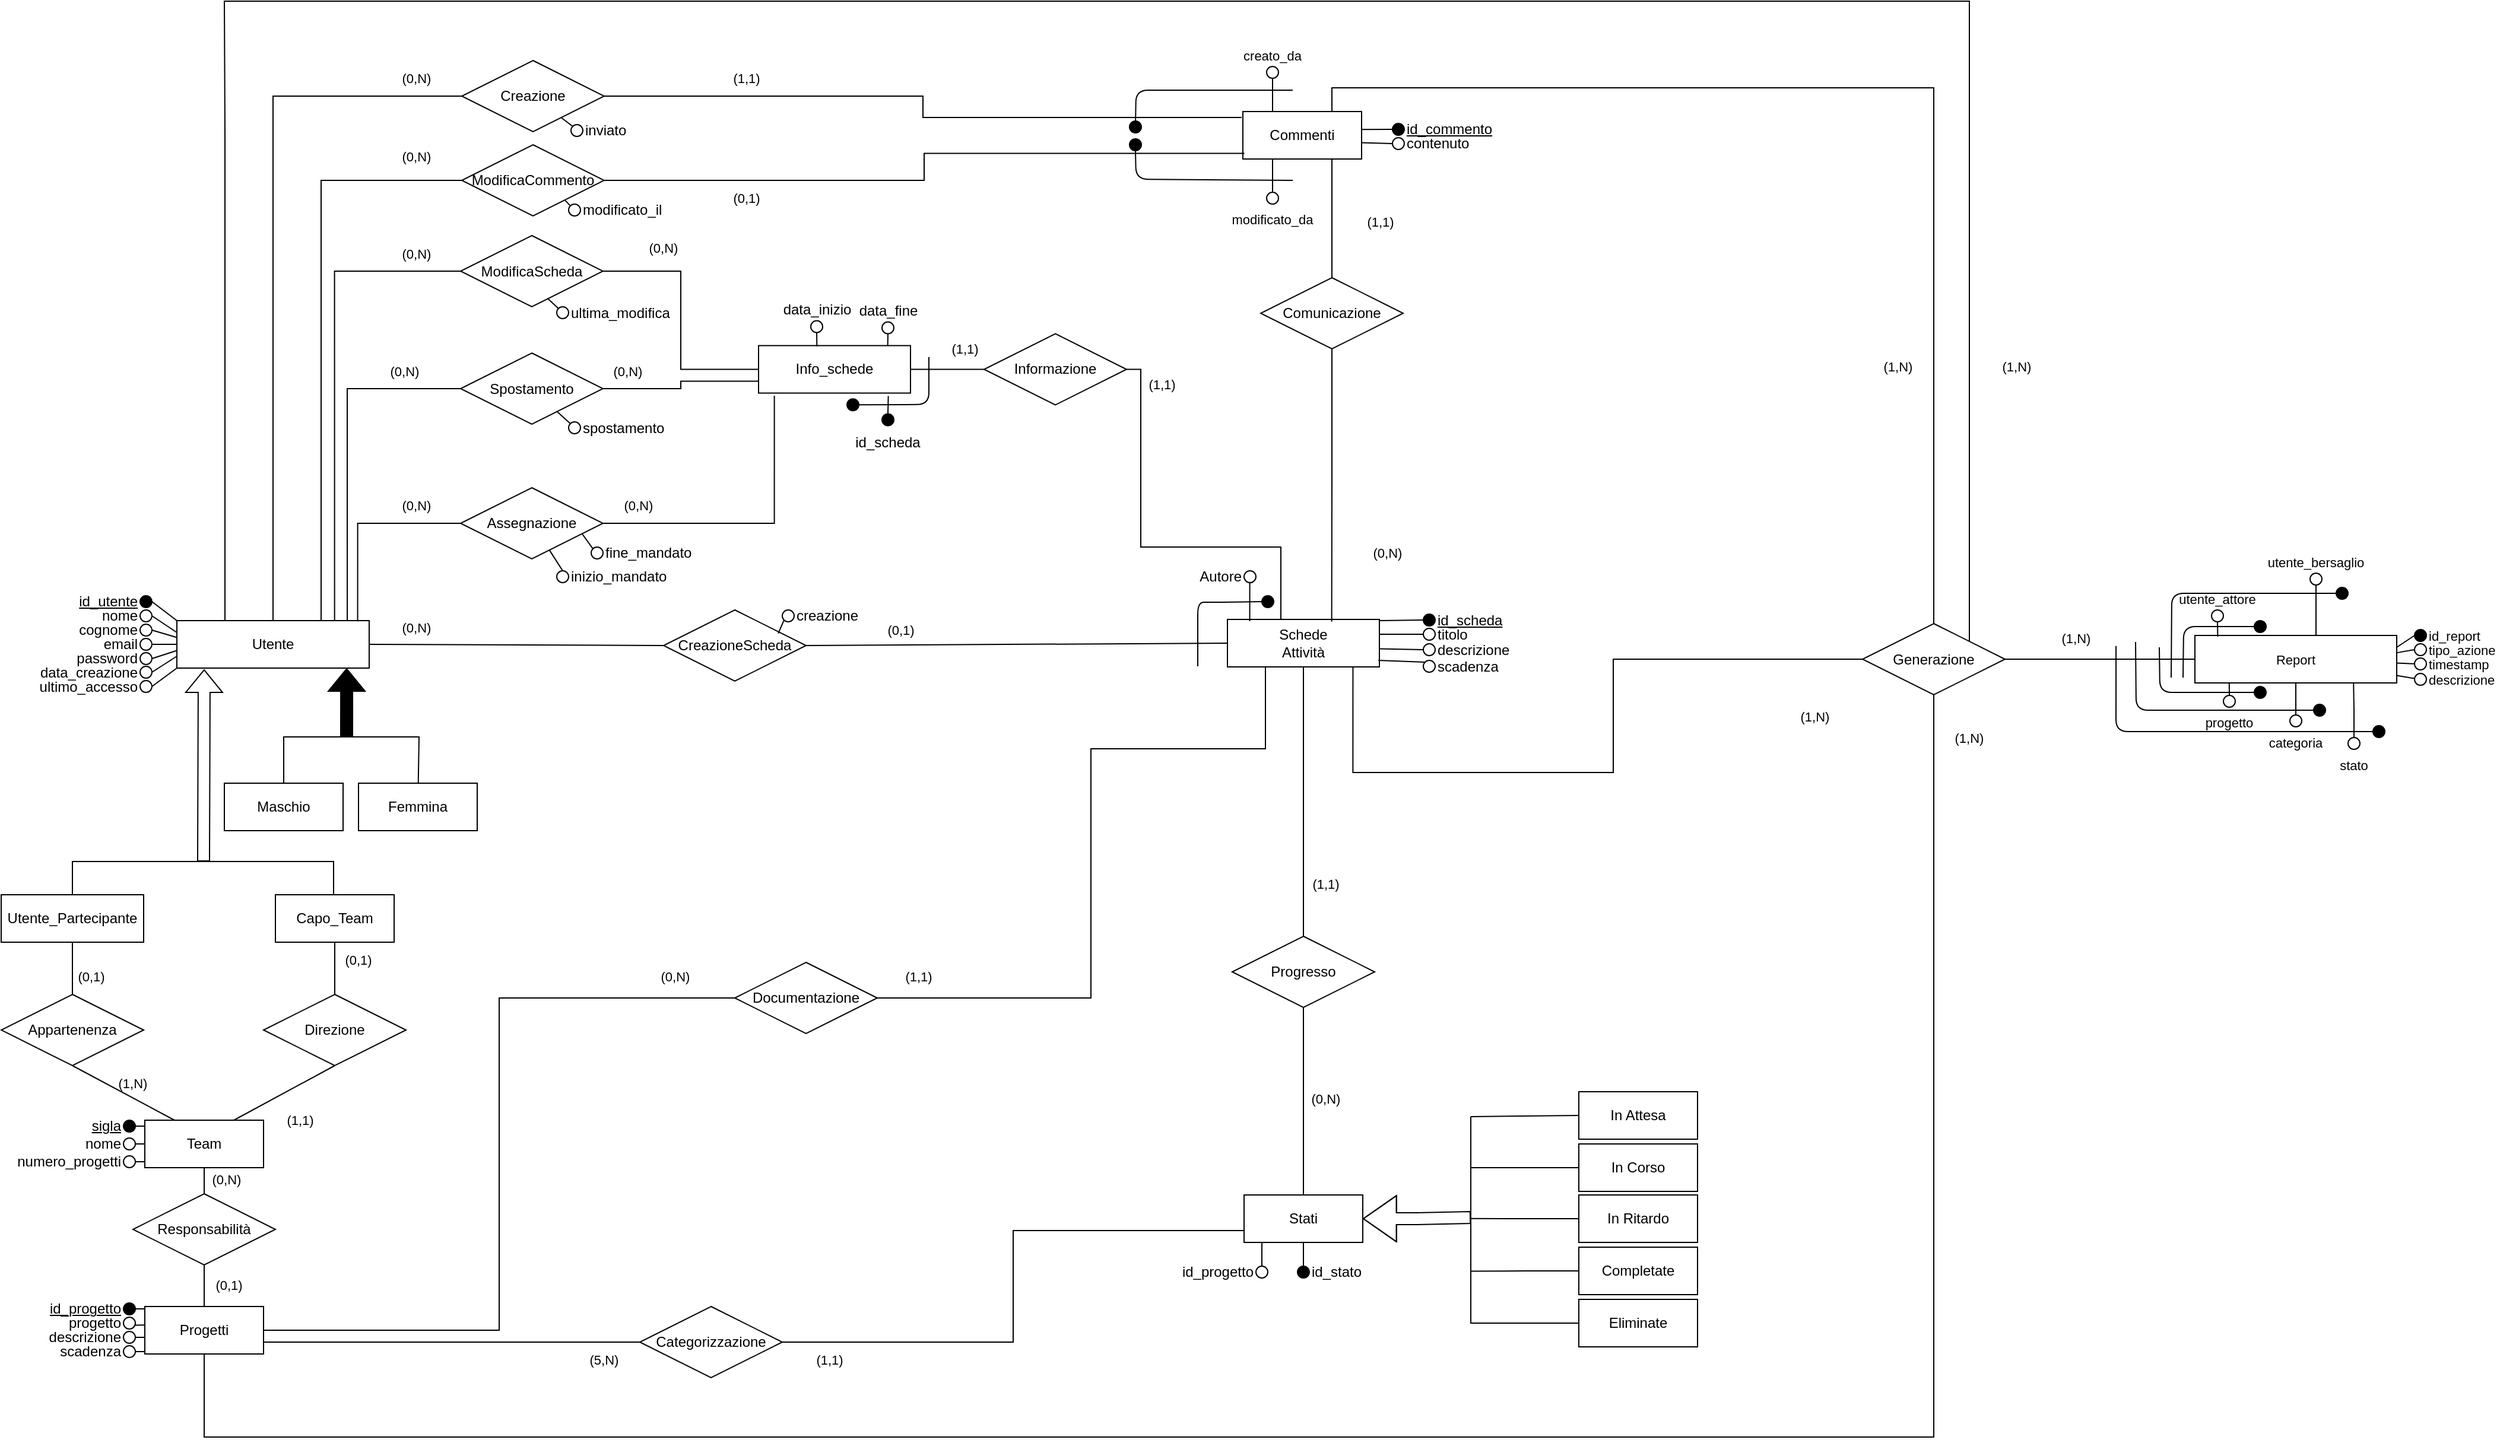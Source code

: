 <mxfile version="24.6.4" type="github">
  <diagram name="Pagina-1" id="Wdjo6BZfLoK_ON3euLr2">
    <mxGraphModel dx="2589" dy="3334" grid="1" gridSize="10" guides="1" tooltips="1" connect="1" arrows="1" fold="1" page="1" pageScale="1" pageWidth="827" pageHeight="1169" math="0" shadow="0">
      <root>
        <mxCell id="0" />
        <mxCell id="1" parent="0" />
        <mxCell id="OdwSs0x4WRPVlGMvz7nv-385" style="edgeStyle=orthogonalEdgeStyle;rounded=0;orthogonalLoop=1;jettySize=auto;html=1;exitX=0.25;exitY=0;exitDx=0;exitDy=0;entryX=1;entryY=0;entryDx=0;entryDy=0;endArrow=none;endFill=0;" parent="1" source="OdwSs0x4WRPVlGMvz7nv-28" target="OdwSs0x4WRPVlGMvz7nv-121" edge="1">
          <mxGeometry relative="1" as="geometry">
            <Array as="points">
              <mxPoint x="-1" y="-1580" />
              <mxPoint x="-2" y="-1690" />
              <mxPoint x="1468" y="-1690" />
            </Array>
          </mxGeometry>
        </mxCell>
        <mxCell id="OdwSs0x4WRPVlGMvz7nv-397" style="edgeStyle=orthogonalEdgeStyle;rounded=0;orthogonalLoop=1;jettySize=auto;html=1;exitX=0;exitY=0.5;exitDx=0;exitDy=0;entryX=1;entryY=0.5;entryDx=0;entryDy=0;endArrow=none;endFill=0;" parent="1" source="OdwSs0x4WRPVlGMvz7nv-28" target="OdwSs0x4WRPVlGMvz7nv-30" edge="1">
          <mxGeometry relative="1" as="geometry" />
        </mxCell>
        <mxCell id="OdwSs0x4WRPVlGMvz7nv-405" style="rounded=0;orthogonalLoop=1;jettySize=auto;html=1;exitX=0;exitY=0.25;exitDx=0;exitDy=0;entryX=1;entryY=0.5;entryDx=0;entryDy=0;endArrow=none;endFill=0;" parent="1" source="OdwSs0x4WRPVlGMvz7nv-28" target="OdwSs0x4WRPVlGMvz7nv-32" edge="1">
          <mxGeometry relative="1" as="geometry" />
        </mxCell>
        <mxCell id="OdwSs0x4WRPVlGMvz7nv-406" style="rounded=0;orthogonalLoop=1;jettySize=auto;html=1;exitX=0;exitY=1;exitDx=0;exitDy=0;entryX=1;entryY=0.5;entryDx=0;entryDy=0;endArrow=none;endFill=0;" parent="1" source="OdwSs0x4WRPVlGMvz7nv-28" target="OdwSs0x4WRPVlGMvz7nv-395" edge="1">
          <mxGeometry relative="1" as="geometry" />
        </mxCell>
        <mxCell id="OdwSs0x4WRPVlGMvz7nv-28" value="Utente" style="whiteSpace=wrap;html=1;align=center;" parent="1" vertex="1">
          <mxGeometry x="-42" y="-1168" width="162" height="40" as="geometry" />
        </mxCell>
        <mxCell id="OdwSs0x4WRPVlGMvz7nv-399" style="rounded=0;orthogonalLoop=1;jettySize=auto;html=1;exitX=1;exitY=0.5;exitDx=0;exitDy=0;entryX=-0.003;entryY=0.634;entryDx=0;entryDy=0;endArrow=none;endFill=0;entryPerimeter=0;" parent="1" source="OdwSs0x4WRPVlGMvz7nv-29" target="OdwSs0x4WRPVlGMvz7nv-28" edge="1">
          <mxGeometry relative="1" as="geometry" />
        </mxCell>
        <mxCell id="OdwSs0x4WRPVlGMvz7nv-29" value="password" style="ellipse;whiteSpace=wrap;html=1;align=right;labelPosition=left;verticalLabelPosition=middle;verticalAlign=middle;fillColor=#FFFFFF;strokeColor=default;fillStyle=auto;gradientColor=none;" parent="1" vertex="1">
          <mxGeometry x="-73" y="-1141" width="10" height="10" as="geometry" />
        </mxCell>
        <mxCell id="OdwSs0x4WRPVlGMvz7nv-30" value="email" style="ellipse;whiteSpace=wrap;html=1;align=right;labelPosition=left;verticalLabelPosition=middle;verticalAlign=middle;fillColor=#FFFFFF;strokeColor=default;fillStyle=auto;gradientColor=none;" parent="1" vertex="1">
          <mxGeometry x="-73" y="-1153" width="10" height="10" as="geometry" />
        </mxCell>
        <mxCell id="OdwSs0x4WRPVlGMvz7nv-401" style="rounded=0;orthogonalLoop=1;jettySize=auto;html=1;exitX=1;exitY=0.5;exitDx=0;exitDy=0;entryX=0.001;entryY=0.356;entryDx=0;entryDy=0;endArrow=none;endFill=0;entryPerimeter=0;" parent="1" source="OdwSs0x4WRPVlGMvz7nv-31" target="OdwSs0x4WRPVlGMvz7nv-28" edge="1">
          <mxGeometry relative="1" as="geometry" />
        </mxCell>
        <mxCell id="OdwSs0x4WRPVlGMvz7nv-31" value="cognome" style="ellipse;whiteSpace=wrap;html=1;align=right;labelPosition=left;verticalLabelPosition=middle;verticalAlign=middle;fillColor=#FFFFFF;strokeColor=default;fillStyle=auto;gradientColor=none;" parent="1" vertex="1">
          <mxGeometry x="-73" y="-1165" width="10" height="10" as="geometry" />
        </mxCell>
        <mxCell id="OdwSs0x4WRPVlGMvz7nv-32" value="nome" style="ellipse;whiteSpace=wrap;html=1;align=right;labelPosition=left;verticalLabelPosition=middle;verticalAlign=middle;fillColor=#FFFFFF;strokeColor=default;fillStyle=auto;gradientColor=none;" parent="1" vertex="1">
          <mxGeometry x="-73" y="-1177" width="10" height="10" as="geometry" />
        </mxCell>
        <mxCell id="OdwSs0x4WRPVlGMvz7nv-33" value="id_utente" style="ellipse;whiteSpace=wrap;html=1;align=right;fontStyle=4;labelBackgroundColor=none;labelPosition=left;verticalLabelPosition=middle;verticalAlign=middle;fillColor=#000000;" parent="1" vertex="1">
          <mxGeometry x="-73" y="-1189" width="10" height="10" as="geometry" />
        </mxCell>
        <mxCell id="OdwSs0x4WRPVlGMvz7nv-325" style="edgeStyle=orthogonalEdgeStyle;rounded=0;orthogonalLoop=1;jettySize=auto;html=1;exitX=1;exitY=0.75;exitDx=0;exitDy=0;entryX=0;entryY=0.5;entryDx=0;entryDy=0;endArrow=none;endFill=0;" parent="1" source="OdwSs0x4WRPVlGMvz7nv-41" target="OdwSs0x4WRPVlGMvz7nv-322" edge="1">
          <mxGeometry relative="1" as="geometry" />
        </mxCell>
        <mxCell id="OdwSs0x4WRPVlGMvz7nv-369" style="edgeStyle=orthogonalEdgeStyle;rounded=0;orthogonalLoop=1;jettySize=auto;html=1;exitX=0.5;exitY=1;exitDx=0;exitDy=0;entryX=0.5;entryY=1;entryDx=0;entryDy=0;endArrow=none;endFill=0;" parent="1" source="OdwSs0x4WRPVlGMvz7nv-41" target="OdwSs0x4WRPVlGMvz7nv-121" edge="1">
          <mxGeometry relative="1" as="geometry">
            <Array as="points">
              <mxPoint x="70" y="-480" />
              <mxPoint x="1298" y="-480" />
            </Array>
          </mxGeometry>
        </mxCell>
        <mxCell id="OdwSs0x4WRPVlGMvz7nv-41" value="Progetti" style="whiteSpace=wrap;html=1;align=center;" parent="1" vertex="1">
          <mxGeometry x="-69" y="-590" width="100" height="40" as="geometry" />
        </mxCell>
        <mxCell id="OdwSs0x4WRPVlGMvz7nv-42" value="progetto" style="ellipse;whiteSpace=wrap;html=1;align=right;labelPosition=left;verticalLabelPosition=middle;verticalAlign=middle;fillColor=#FFFFFF;strokeColor=default;fillStyle=auto;gradientColor=none;" parent="1" vertex="1">
          <mxGeometry x="-87" y="-581" width="10" height="10" as="geometry" />
        </mxCell>
        <mxCell id="OdwSs0x4WRPVlGMvz7nv-484" style="edgeStyle=orthogonalEdgeStyle;rounded=0;orthogonalLoop=1;jettySize=auto;html=1;exitX=1;exitY=0.5;exitDx=0;exitDy=0;entryX=0;entryY=0.75;entryDx=0;entryDy=0;endArrow=none;endFill=0;" parent="1" source="OdwSs0x4WRPVlGMvz7nv-43" target="OdwSs0x4WRPVlGMvz7nv-41" edge="1">
          <mxGeometry relative="1" as="geometry" />
        </mxCell>
        <mxCell id="OdwSs0x4WRPVlGMvz7nv-43" value="scadenza" style="ellipse;whiteSpace=wrap;html=1;align=right;labelPosition=left;verticalLabelPosition=middle;verticalAlign=middle;fillColor=#FFFFFF;strokeColor=default;fillStyle=auto;gradientColor=none;" parent="1" vertex="1">
          <mxGeometry x="-87" y="-557" width="10" height="10" as="geometry" />
        </mxCell>
        <mxCell id="OdwSs0x4WRPVlGMvz7nv-44" value="descrizione" style="ellipse;whiteSpace=wrap;html=1;align=right;labelPosition=left;verticalLabelPosition=middle;verticalAlign=middle;fillColor=#FFFFFF;strokeColor=default;fillStyle=auto;gradientColor=none;" parent="1" vertex="1">
          <mxGeometry x="-87" y="-569" width="10" height="10" as="geometry" />
        </mxCell>
        <mxCell id="OdwSs0x4WRPVlGMvz7nv-45" value="id_progetto" style="ellipse;whiteSpace=wrap;html=1;align=right;fontStyle=4;labelBackgroundColor=none;labelPosition=left;verticalLabelPosition=middle;verticalAlign=middle;fillColor=#000000;" parent="1" vertex="1">
          <mxGeometry x="-87" y="-593" width="10" height="10" as="geometry" />
        </mxCell>
        <mxCell id="OdwSs0x4WRPVlGMvz7nv-46" value="" style="endArrow=none;html=1;rounded=0;entryX=0;entryY=0.25;entryDx=0;entryDy=0;exitX=1;exitY=0.5;exitDx=0;exitDy=0;edgeStyle=orthogonalEdgeStyle;" parent="1" source="OdwSs0x4WRPVlGMvz7nv-45" target="OdwSs0x4WRPVlGMvz7nv-41" edge="1">
          <mxGeometry width="50" height="50" relative="1" as="geometry">
            <mxPoint x="-79" y="-602" as="sourcePoint" />
            <mxPoint x="-39" y="-642" as="targetPoint" />
          </mxGeometry>
        </mxCell>
        <mxCell id="OdwSs0x4WRPVlGMvz7nv-47" value="" style="endArrow=none;html=1;rounded=0;entryX=1;entryY=0.5;entryDx=0;entryDy=0;exitX=-0.004;exitY=0.392;exitDx=0;exitDy=0;exitPerimeter=0;edgeStyle=orthogonalEdgeStyle;" parent="1" source="OdwSs0x4WRPVlGMvz7nv-41" target="OdwSs0x4WRPVlGMvz7nv-42" edge="1">
          <mxGeometry width="50" height="50" relative="1" as="geometry">
            <mxPoint x="-99" y="-542" as="sourcePoint" />
            <mxPoint x="-49" y="-592" as="targetPoint" />
          </mxGeometry>
        </mxCell>
        <mxCell id="OdwSs0x4WRPVlGMvz7nv-360" style="edgeStyle=orthogonalEdgeStyle;rounded=0;orthogonalLoop=1;jettySize=auto;html=1;exitX=0.5;exitY=1;exitDx=0;exitDy=0;endArrow=none;endFill=0;" parent="1" source="OdwSs0x4WRPVlGMvz7nv-50" target="OdwSs0x4WRPVlGMvz7nv-327" edge="1">
          <mxGeometry relative="1" as="geometry" />
        </mxCell>
        <mxCell id="OdwSs0x4WRPVlGMvz7nv-361" style="edgeStyle=orthogonalEdgeStyle;rounded=0;orthogonalLoop=1;jettySize=auto;html=1;exitX=0.25;exitY=1;exitDx=0;exitDy=0;entryX=1;entryY=0.5;entryDx=0;entryDy=0;endArrow=none;endFill=0;" parent="1" source="OdwSs0x4WRPVlGMvz7nv-50" target="OdwSs0x4WRPVlGMvz7nv-68" edge="1">
          <mxGeometry relative="1" as="geometry">
            <Array as="points">
              <mxPoint x="875" y="-1060" />
              <mxPoint x="728" y="-1060" />
              <mxPoint x="728" y="-850" />
            </Array>
          </mxGeometry>
        </mxCell>
        <mxCell id="OdwSs0x4WRPVlGMvz7nv-50" value="Schede&lt;br&gt;Attività" style="whiteSpace=wrap;html=1;align=center;flipH=0;flipV=0;" parent="1" vertex="1">
          <mxGeometry x="843" y="-1169" width="128" height="40" as="geometry" />
        </mxCell>
        <mxCell id="OdwSs0x4WRPVlGMvz7nv-51" value="titolo" style="ellipse;whiteSpace=wrap;html=1;align=left;labelPosition=right;verticalLabelPosition=middle;verticalAlign=middle;fillColor=#FFFFFF;strokeColor=default;fillStyle=auto;gradientColor=none;" parent="1" vertex="1">
          <mxGeometry x="1008" y="-1161.5" width="10" height="10" as="geometry" />
        </mxCell>
        <mxCell id="OdwSs0x4WRPVlGMvz7nv-54" value="descrizione" style="ellipse;whiteSpace=wrap;html=1;align=left;labelPosition=right;verticalLabelPosition=middle;verticalAlign=middle;fillColor=#FFFFFF;strokeColor=default;fillStyle=auto;gradientColor=none;" parent="1" vertex="1">
          <mxGeometry x="1008" y="-1148.5" width="10" height="10" as="geometry" />
        </mxCell>
        <mxCell id="OdwSs0x4WRPVlGMvz7nv-55" value="id_scheda" style="ellipse;whiteSpace=wrap;html=1;align=left;fontStyle=4;labelBackgroundColor=none;labelPosition=right;verticalLabelPosition=middle;verticalAlign=middle;fillColor=#000000;" parent="1" vertex="1">
          <mxGeometry x="1008" y="-1173.5" width="10" height="10" as="geometry" />
        </mxCell>
        <mxCell id="OdwSs0x4WRPVlGMvz7nv-56" value="" style="endArrow=none;html=1;rounded=0;exitX=0;exitY=0.5;exitDx=0;exitDy=0;" parent="1" source="OdwSs0x4WRPVlGMvz7nv-55" edge="1">
          <mxGeometry width="50" height="50" relative="1" as="geometry">
            <mxPoint x="889" y="-1183" as="sourcePoint" />
            <mxPoint x="971" y="-1168" as="targetPoint" />
          </mxGeometry>
        </mxCell>
        <mxCell id="OdwSs0x4WRPVlGMvz7nv-57" value="" style="endArrow=none;html=1;rounded=0;entryX=0;entryY=0.5;entryDx=0;entryDy=0;exitX=1;exitY=0.313;exitDx=0;exitDy=0;exitPerimeter=0;" parent="1" source="OdwSs0x4WRPVlGMvz7nv-50" target="OdwSs0x4WRPVlGMvz7nv-51" edge="1">
          <mxGeometry width="50" height="50" relative="1" as="geometry">
            <mxPoint x="979" y="-1163" as="sourcePoint" />
            <mxPoint x="919" y="-1173" as="targetPoint" />
          </mxGeometry>
        </mxCell>
        <mxCell id="OdwSs0x4WRPVlGMvz7nv-58" value="" style="endArrow=none;html=1;rounded=0;entryX=0;entryY=0.5;entryDx=0;entryDy=0;exitX=1.001;exitY=0.619;exitDx=0;exitDy=0;exitPerimeter=0;" parent="1" source="OdwSs0x4WRPVlGMvz7nv-50" target="OdwSs0x4WRPVlGMvz7nv-54" edge="1">
          <mxGeometry width="50" height="50" relative="1" as="geometry">
            <mxPoint x="999" y="-1157" as="sourcePoint" />
            <mxPoint x="1099" y="-1167" as="targetPoint" />
          </mxGeometry>
        </mxCell>
        <mxCell id="OdwSs0x4WRPVlGMvz7nv-61" value="Team" style="whiteSpace=wrap;html=1;align=center;" parent="1" vertex="1">
          <mxGeometry x="-69" y="-747" width="100" height="40" as="geometry" />
        </mxCell>
        <mxCell id="OdwSs0x4WRPVlGMvz7nv-482" style="rounded=0;orthogonalLoop=1;jettySize=auto;html=1;exitX=1;exitY=0.5;exitDx=0;exitDy=0;entryX=0;entryY=0.75;entryDx=0;entryDy=0;endArrow=none;endFill=0;edgeStyle=orthogonalEdgeStyle;" parent="1" source="OdwSs0x4WRPVlGMvz7nv-62" target="OdwSs0x4WRPVlGMvz7nv-61" edge="1">
          <mxGeometry relative="1" as="geometry" />
        </mxCell>
        <mxCell id="OdwSs0x4WRPVlGMvz7nv-62" value="numero_progetti" style="ellipse;whiteSpace=wrap;html=1;align=right;labelPosition=left;verticalLabelPosition=middle;verticalAlign=middle;fillColor=#FFFFFF;strokeColor=default;fillStyle=auto;gradientColor=none;" parent="1" vertex="1">
          <mxGeometry x="-87" y="-717" width="10" height="10" as="geometry" />
        </mxCell>
        <mxCell id="OdwSs0x4WRPVlGMvz7nv-483" style="rounded=0;orthogonalLoop=1;jettySize=auto;html=1;exitX=1;exitY=0.5;exitDx=0;exitDy=0;entryX=0;entryY=0.25;entryDx=0;entryDy=0;endArrow=none;endFill=0;edgeStyle=orthogonalEdgeStyle;" parent="1" source="OdwSs0x4WRPVlGMvz7nv-63" target="OdwSs0x4WRPVlGMvz7nv-61" edge="1">
          <mxGeometry relative="1" as="geometry" />
        </mxCell>
        <mxCell id="OdwSs0x4WRPVlGMvz7nv-63" value="sigla" style="ellipse;whiteSpace=wrap;html=1;align=right;fontStyle=4;labelBackgroundColor=none;labelPosition=left;verticalLabelPosition=middle;verticalAlign=middle;fillColor=#000000;" parent="1" vertex="1">
          <mxGeometry x="-87" y="-747" width="10" height="10" as="geometry" />
        </mxCell>
        <mxCell id="OdwSs0x4WRPVlGMvz7nv-348" style="edgeStyle=orthogonalEdgeStyle;rounded=0;orthogonalLoop=1;jettySize=auto;html=1;exitX=0.75;exitY=1;exitDx=0;exitDy=0;endArrow=none;endFill=0;" parent="1" source="OdwSs0x4WRPVlGMvz7nv-66" target="OdwSs0x4WRPVlGMvz7nv-346" edge="1">
          <mxGeometry relative="1" as="geometry" />
        </mxCell>
        <mxCell id="OdwSs0x4WRPVlGMvz7nv-378" style="edgeStyle=orthogonalEdgeStyle;rounded=0;orthogonalLoop=1;jettySize=auto;html=1;exitX=0.75;exitY=0;exitDx=0;exitDy=0;entryX=0.5;entryY=0;entryDx=0;entryDy=0;endArrow=none;endFill=0;" parent="1" source="OdwSs0x4WRPVlGMvz7nv-66" target="OdwSs0x4WRPVlGMvz7nv-121" edge="1">
          <mxGeometry relative="1" as="geometry" />
        </mxCell>
        <mxCell id="OdwSs0x4WRPVlGMvz7nv-66" value="Commenti" style="whiteSpace=wrap;html=1;align=center;" parent="1" vertex="1">
          <mxGeometry x="856" y="-1597" width="100" height="40" as="geometry" />
        </mxCell>
        <mxCell id="OdwSs0x4WRPVlGMvz7nv-67" value="Appartenenza" style="shape=rhombus;perimeter=rhombusPerimeter;whiteSpace=wrap;html=1;align=center;" parent="1" vertex="1">
          <mxGeometry x="-190" y="-853" width="120" height="60" as="geometry" />
        </mxCell>
        <mxCell id="OdwSs0x4WRPVlGMvz7nv-363" style="edgeStyle=orthogonalEdgeStyle;rounded=0;orthogonalLoop=1;jettySize=auto;html=1;exitX=0;exitY=0.5;exitDx=0;exitDy=0;entryX=1;entryY=0.5;entryDx=0;entryDy=0;endArrow=none;endFill=0;" parent="1" source="OdwSs0x4WRPVlGMvz7nv-68" target="OdwSs0x4WRPVlGMvz7nv-41" edge="1">
          <mxGeometry relative="1" as="geometry" />
        </mxCell>
        <mxCell id="OdwSs0x4WRPVlGMvz7nv-68" value="Documentazione" style="shape=rhombus;perimeter=rhombusPerimeter;whiteSpace=wrap;html=1;align=center;" parent="1" vertex="1">
          <mxGeometry x="428" y="-880" width="120" height="60" as="geometry" />
        </mxCell>
        <mxCell id="OdwSs0x4WRPVlGMvz7nv-73" value="Responsabilità" style="shape=rhombus;perimeter=rhombusPerimeter;whiteSpace=wrap;html=1;align=center;" parent="1" vertex="1">
          <mxGeometry x="-79" y="-685" width="120" height="60" as="geometry" />
        </mxCell>
        <mxCell id="OdwSs0x4WRPVlGMvz7nv-74" value="" style="endArrow=none;html=1;rounded=0;entryX=0.5;entryY=1;entryDx=0;entryDy=0;exitX=0.5;exitY=0;exitDx=0;exitDy=0;" parent="1" source="OdwSs0x4WRPVlGMvz7nv-73" target="OdwSs0x4WRPVlGMvz7nv-61" edge="1">
          <mxGeometry width="50" height="50" relative="1" as="geometry">
            <mxPoint x="30" y="-613" as="sourcePoint" />
            <mxPoint x="80" y="-663" as="targetPoint" />
          </mxGeometry>
        </mxCell>
        <mxCell id="OdwSs0x4WRPVlGMvz7nv-75" value="" style="endArrow=none;html=1;rounded=0;entryX=0.5;entryY=1;entryDx=0;entryDy=0;exitX=0.5;exitY=0;exitDx=0;exitDy=0;" parent="1" source="OdwSs0x4WRPVlGMvz7nv-41" target="OdwSs0x4WRPVlGMvz7nv-73" edge="1">
          <mxGeometry width="50" height="50" relative="1" as="geometry">
            <mxPoint x="-9" y="-675" as="sourcePoint" />
            <mxPoint x="-9" y="-716" as="targetPoint" />
          </mxGeometry>
        </mxCell>
        <mxCell id="OdwSs0x4WRPVlGMvz7nv-76" value="Direzione" style="shape=rhombus;perimeter=rhombusPerimeter;whiteSpace=wrap;html=1;align=center;" parent="1" vertex="1">
          <mxGeometry x="31" y="-853" width="120" height="60" as="geometry" />
        </mxCell>
        <mxCell id="OdwSs0x4WRPVlGMvz7nv-77" value="" style="endArrow=none;html=1;rounded=0;exitX=0.5;exitY=0;exitDx=0;exitDy=0;entryX=0.5;entryY=1;entryDx=0;entryDy=0;" parent="1" source="OdwSs0x4WRPVlGMvz7nv-67" target="OdwSs0x4WRPVlGMvz7nv-106" edge="1">
          <mxGeometry width="50" height="50" relative="1" as="geometry">
            <mxPoint x="-79" y="-843" as="sourcePoint" />
            <mxPoint x="-60" y="-883" as="targetPoint" />
          </mxGeometry>
        </mxCell>
        <mxCell id="OdwSs0x4WRPVlGMvz7nv-78" value="" style="endArrow=none;html=1;rounded=0;exitX=0.5;exitY=0;exitDx=0;exitDy=0;entryX=0.5;entryY=1;entryDx=0;entryDy=0;" parent="1" source="OdwSs0x4WRPVlGMvz7nv-76" target="OdwSs0x4WRPVlGMvz7nv-105" edge="1">
          <mxGeometry width="50" height="50" relative="1" as="geometry">
            <mxPoint x="-44" y="-836" as="sourcePoint" />
            <mxPoint x="10" y="-883" as="targetPoint" />
          </mxGeometry>
        </mxCell>
        <mxCell id="OdwSs0x4WRPVlGMvz7nv-79" value="" style="endArrow=none;html=1;rounded=0;entryX=0.5;entryY=1;entryDx=0;entryDy=0;exitX=0.25;exitY=0;exitDx=0;exitDy=0;" parent="1" source="OdwSs0x4WRPVlGMvz7nv-61" target="OdwSs0x4WRPVlGMvz7nv-67" edge="1">
          <mxGeometry width="50" height="50" relative="1" as="geometry">
            <mxPoint x="-119" y="-843" as="sourcePoint" />
            <mxPoint x="-34" y="-890" as="targetPoint" />
          </mxGeometry>
        </mxCell>
        <mxCell id="OdwSs0x4WRPVlGMvz7nv-80" value="" style="endArrow=none;html=1;rounded=0;entryX=0.5;entryY=1;entryDx=0;entryDy=0;exitX=0.75;exitY=0;exitDx=0;exitDy=0;" parent="1" source="OdwSs0x4WRPVlGMvz7nv-61" target="OdwSs0x4WRPVlGMvz7nv-76" edge="1">
          <mxGeometry width="50" height="50" relative="1" as="geometry">
            <mxPoint x="35" y="-719" as="sourcePoint" />
            <mxPoint x="120" y="-766" as="targetPoint" />
          </mxGeometry>
        </mxCell>
        <mxCell id="OdwSs0x4WRPVlGMvz7nv-81" value="CreazioneScheda" style="shape=rhombus;perimeter=rhombusPerimeter;whiteSpace=wrap;html=1;align=center;" parent="1" vertex="1">
          <mxGeometry x="368" y="-1177" width="120" height="60" as="geometry" />
        </mxCell>
        <mxCell id="OdwSs0x4WRPVlGMvz7nv-82" value="" style="endArrow=none;html=1;rounded=0;entryX=0;entryY=0.5;entryDx=0;entryDy=0;exitX=1;exitY=0.5;exitDx=0;exitDy=0;" parent="1" source="OdwSs0x4WRPVlGMvz7nv-28" target="OdwSs0x4WRPVlGMvz7nv-81" edge="1">
          <mxGeometry width="50" height="50" relative="1" as="geometry">
            <mxPoint x="120" y="-1145" as="sourcePoint" />
            <mxPoint x="205" y="-1192" as="targetPoint" />
          </mxGeometry>
        </mxCell>
        <mxCell id="OdwSs0x4WRPVlGMvz7nv-83" value="" style="endArrow=none;html=1;rounded=0;entryX=0;entryY=0.5;entryDx=0;entryDy=0;exitX=1;exitY=0.5;exitDx=0;exitDy=0;" parent="1" source="OdwSs0x4WRPVlGMvz7nv-81" target="OdwSs0x4WRPVlGMvz7nv-50" edge="1">
          <mxGeometry width="50" height="50" relative="1" as="geometry">
            <mxPoint x="279" y="-1044" as="sourcePoint" />
            <mxPoint x="364" y="-1091" as="targetPoint" />
          </mxGeometry>
        </mxCell>
        <mxCell id="OdwSs0x4WRPVlGMvz7nv-90" style="edgeStyle=elbowEdgeStyle;shape=connector;rounded=0;orthogonalLoop=1;jettySize=auto;html=1;exitX=1;exitY=0.5;exitDx=0;exitDy=0;labelBackgroundColor=default;strokeColor=default;align=center;verticalAlign=middle;fontFamily=Helvetica;fontSize=11;fontColor=default;endArrow=none;sourcePerimeterSpacing=0;targetPerimeterSpacing=0;entryX=-0.01;entryY=0.125;entryDx=0;entryDy=0;entryPerimeter=0;" parent="1" source="OdwSs0x4WRPVlGMvz7nv-92" target="OdwSs0x4WRPVlGMvz7nv-66" edge="1">
          <mxGeometry relative="1" as="geometry">
            <mxPoint x="638" y="-1587" as="targetPoint" />
          </mxGeometry>
        </mxCell>
        <mxCell id="OdwSs0x4WRPVlGMvz7nv-336" style="edgeStyle=orthogonalEdgeStyle;rounded=0;orthogonalLoop=1;jettySize=auto;html=1;exitX=0;exitY=0.5;exitDx=0;exitDy=0;endArrow=none;endFill=0;" parent="1" source="OdwSs0x4WRPVlGMvz7nv-92" target="OdwSs0x4WRPVlGMvz7nv-28" edge="1">
          <mxGeometry relative="1" as="geometry" />
        </mxCell>
        <mxCell id="OdwSs0x4WRPVlGMvz7nv-92" value="Creazione" style="shape=rhombus;perimeter=rhombusPerimeter;whiteSpace=wrap;html=1;align=center;" parent="1" vertex="1">
          <mxGeometry x="198" y="-1640" width="120" height="60" as="geometry" />
        </mxCell>
        <mxCell id="OdwSs0x4WRPVlGMvz7nv-579" style="rounded=0;orthogonalLoop=1;jettySize=auto;html=1;exitX=0;exitY=0.5;exitDx=0;exitDy=0;entryX=0.997;entryY=0.656;entryDx=0;entryDy=0;endArrow=none;endFill=0;entryPerimeter=0;" parent="1" source="OdwSs0x4WRPVlGMvz7nv-93" target="OdwSs0x4WRPVlGMvz7nv-66" edge="1">
          <mxGeometry relative="1" as="geometry" />
        </mxCell>
        <mxCell id="OdwSs0x4WRPVlGMvz7nv-93" value="contenuto" style="ellipse;whiteSpace=wrap;html=1;align=left;labelPosition=right;verticalLabelPosition=middle;verticalAlign=middle;fillColor=#FFFFFF;strokeColor=default;fillStyle=auto;gradientColor=none;" parent="1" vertex="1">
          <mxGeometry x="982" y="-1575" width="10" height="10" as="geometry" />
        </mxCell>
        <mxCell id="OdwSs0x4WRPVlGMvz7nv-97" value="id_commento" style="ellipse;whiteSpace=wrap;html=1;align=left;fontStyle=4;labelBackgroundColor=none;labelPosition=right;verticalLabelPosition=middle;verticalAlign=middle;fillColor=#000000;" parent="1" vertex="1">
          <mxGeometry x="982" y="-1587" width="10" height="10" as="geometry" />
        </mxCell>
        <mxCell id="OdwSs0x4WRPVlGMvz7nv-98" value="" style="endArrow=none;html=1;rounded=0;exitX=0;exitY=0.5;exitDx=0;exitDy=0;entryX=0.997;entryY=0.377;entryDx=0;entryDy=0;entryPerimeter=0;" parent="1" source="OdwSs0x4WRPVlGMvz7nv-97" target="OdwSs0x4WRPVlGMvz7nv-66" edge="1">
          <mxGeometry width="50" height="50" relative="1" as="geometry">
            <mxPoint x="852.0" y="-1605" as="sourcePoint" />
            <mxPoint x="958" y="-1590" as="targetPoint" />
          </mxGeometry>
        </mxCell>
        <mxCell id="OdwSs0x4WRPVlGMvz7nv-103" value="" style="shape=flexArrow;endArrow=classic;rounded=0;html=1;entryX=0.142;entryY=1.025;entryDx=0;entryDy=0;entryPerimeter=0;" parent="1" target="OdwSs0x4WRPVlGMvz7nv-28" edge="1">
          <mxGeometry width="50" height="50" relative="1" as="geometry">
            <mxPoint x="-19.5" y="-965" as="sourcePoint" />
            <mxPoint x="-12" y="-1070" as="targetPoint" />
          </mxGeometry>
        </mxCell>
        <mxCell id="OdwSs0x4WRPVlGMvz7nv-104" value="" style="endArrow=none;html=1;rounded=0;exitX=0.5;exitY=0;exitDx=0;exitDy=0;" parent="1" source="OdwSs0x4WRPVlGMvz7nv-106" edge="1">
          <mxGeometry width="50" height="50" relative="1" as="geometry">
            <mxPoint x="-129" y="-937" as="sourcePoint" />
            <mxPoint x="90" y="-965" as="targetPoint" />
            <Array as="points">
              <mxPoint x="-130" y="-965" />
              <mxPoint x="90" y="-965" />
              <mxPoint x="90" y="-937" />
            </Array>
          </mxGeometry>
        </mxCell>
        <mxCell id="OdwSs0x4WRPVlGMvz7nv-105" value="Capo_Team" style="whiteSpace=wrap;html=1;align=center;" parent="1" vertex="1">
          <mxGeometry x="41" y="-937" width="100" height="40" as="geometry" />
        </mxCell>
        <mxCell id="OdwSs0x4WRPVlGMvz7nv-106" value="Utente_Partecipante" style="whiteSpace=wrap;html=1;align=center;" parent="1" vertex="1">
          <mxGeometry x="-190" y="-937" width="120" height="40" as="geometry" />
        </mxCell>
        <mxCell id="OdwSs0x4WRPVlGMvz7nv-107" style="edgeStyle=elbowEdgeStyle;shape=connector;rounded=0;orthogonalLoop=1;jettySize=auto;html=1;exitX=1;exitY=0.5;exitDx=0;exitDy=0;entryX=0.013;entryY=0.882;entryDx=0;entryDy=0;labelBackgroundColor=default;strokeColor=default;align=center;verticalAlign=middle;fontFamily=Helvetica;fontSize=11;fontColor=default;endArrow=none;sourcePerimeterSpacing=0;targetPerimeterSpacing=0;entryPerimeter=0;" parent="1" source="OdwSs0x4WRPVlGMvz7nv-109" target="OdwSs0x4WRPVlGMvz7nv-66" edge="1">
          <mxGeometry relative="1" as="geometry" />
        </mxCell>
        <mxCell id="OdwSs0x4WRPVlGMvz7nv-337" style="edgeStyle=orthogonalEdgeStyle;rounded=0;orthogonalLoop=1;jettySize=auto;html=1;exitX=0;exitY=0.5;exitDx=0;exitDy=0;entryX=0.75;entryY=0;entryDx=0;entryDy=0;endArrow=none;endFill=0;" parent="1" source="OdwSs0x4WRPVlGMvz7nv-109" target="OdwSs0x4WRPVlGMvz7nv-28" edge="1">
          <mxGeometry relative="1" as="geometry" />
        </mxCell>
        <mxCell id="OdwSs0x4WRPVlGMvz7nv-109" value="ModificaCommento" style="shape=rhombus;perimeter=rhombusPerimeter;whiteSpace=wrap;html=1;align=center;" parent="1" vertex="1">
          <mxGeometry x="198" y="-1569" width="120" height="60" as="geometry" />
        </mxCell>
        <mxCell id="OdwSs0x4WRPVlGMvz7nv-110" style="edgeStyle=none;shape=connector;curved=0;rounded=0;orthogonalLoop=1;jettySize=auto;html=1;exitX=1;exitY=0.25;exitDx=0;exitDy=0;entryX=0;entryY=0.5;entryDx=0;entryDy=0;labelBackgroundColor=default;strokeColor=default;align=center;verticalAlign=middle;fontFamily=Helvetica;fontSize=11;fontColor=default;endArrow=none;sourcePerimeterSpacing=0;targetPerimeterSpacing=0;" parent="1" source="OdwSs0x4WRPVlGMvz7nv-112" target="OdwSs0x4WRPVlGMvz7nv-113" edge="1">
          <mxGeometry relative="1" as="geometry" />
        </mxCell>
        <mxCell id="OdwSs0x4WRPVlGMvz7nv-371" style="edgeStyle=orthogonalEdgeStyle;rounded=0;orthogonalLoop=1;jettySize=auto;html=1;exitX=0;exitY=0.5;exitDx=0;exitDy=0;entryX=1;entryY=0.5;entryDx=0;entryDy=0;endArrow=none;endFill=0;" parent="1" source="OdwSs0x4WRPVlGMvz7nv-112" target="OdwSs0x4WRPVlGMvz7nv-121" edge="1">
          <mxGeometry relative="1" as="geometry" />
        </mxCell>
        <mxCell id="OdwSs0x4WRPVlGMvz7nv-112" value="Report" style="whiteSpace=wrap;html=1;align=center;fontFamily=Helvetica;fontSize=11;fontColor=default;" parent="1" vertex="1">
          <mxGeometry x="1658" y="-1155.5" width="170" height="40" as="geometry" />
        </mxCell>
        <mxCell id="OdwSs0x4WRPVlGMvz7nv-113" value="id_report" style="ellipse;whiteSpace=wrap;html=1;align=left;labelPosition=right;verticalLabelPosition=middle;verticalAlign=middle;fillColor=#000000;strokeColor=default;fillStyle=auto;gradientColor=none;fontFamily=Helvetica;fontSize=11;fontColor=default;" parent="1" vertex="1">
          <mxGeometry x="1843" y="-1160.5" width="10" height="10" as="geometry" />
        </mxCell>
        <mxCell id="OdwSs0x4WRPVlGMvz7nv-114" value="tipo_azione&amp;nbsp;" style="ellipse;html=1;align=left;labelPosition=right;verticalLabelPosition=middle;verticalAlign=middle;fillColor=#FFFFFF;strokeColor=default;fillStyle=auto;gradientColor=none;fontFamily=Helvetica;fontSize=11;fontColor=default;" parent="1" vertex="1">
          <mxGeometry x="1843" y="-1148.5" width="10" height="10" as="geometry" />
        </mxCell>
        <mxCell id="OdwSs0x4WRPVlGMvz7nv-115" value="" style="edgeStyle=none;shape=connector;curved=0;rounded=0;orthogonalLoop=1;jettySize=auto;html=1;labelBackgroundColor=default;strokeColor=default;align=center;verticalAlign=middle;fontFamily=Helvetica;fontSize=11;fontColor=default;endArrow=none;sourcePerimeterSpacing=0;targetPerimeterSpacing=0;" parent="1" source="OdwSs0x4WRPVlGMvz7nv-116" target="OdwSs0x4WRPVlGMvz7nv-112" edge="1">
          <mxGeometry relative="1" as="geometry" />
        </mxCell>
        <mxCell id="OdwSs0x4WRPVlGMvz7nv-116" value="timestamp" style="ellipse;whiteSpace=wrap;html=1;align=left;labelPosition=right;verticalLabelPosition=middle;verticalAlign=middle;fillColor=#FFFFFF;strokeColor=default;fillStyle=auto;gradientColor=none;fontFamily=Helvetica;fontSize=11;fontColor=default;" parent="1" vertex="1">
          <mxGeometry x="1843" y="-1136.5" width="10" height="10" as="geometry" />
        </mxCell>
        <mxCell id="OdwSs0x4WRPVlGMvz7nv-117" value="" style="edgeStyle=none;shape=connector;curved=0;rounded=0;orthogonalLoop=1;jettySize=auto;html=1;labelBackgroundColor=default;strokeColor=default;align=center;verticalAlign=middle;fontFamily=Helvetica;fontSize=11;fontColor=default;endArrow=none;sourcePerimeterSpacing=0;targetPerimeterSpacing=0;" parent="1" source="OdwSs0x4WRPVlGMvz7nv-118" target="OdwSs0x4WRPVlGMvz7nv-112" edge="1">
          <mxGeometry relative="1" as="geometry" />
        </mxCell>
        <mxCell id="OdwSs0x4WRPVlGMvz7nv-118" value="descrizione" style="ellipse;whiteSpace=wrap;html=1;align=left;labelPosition=right;verticalLabelPosition=middle;verticalAlign=middle;fillColor=#FFFFFF;strokeColor=default;fillStyle=auto;gradientColor=none;fontFamily=Helvetica;fontSize=11;fontColor=default;" parent="1" vertex="1">
          <mxGeometry x="1843" y="-1123.5" width="10" height="10" as="geometry" />
        </mxCell>
        <mxCell id="OdwSs0x4WRPVlGMvz7nv-375" style="edgeStyle=orthogonalEdgeStyle;rounded=0;orthogonalLoop=1;jettySize=auto;html=1;exitX=0.5;exitY=0;exitDx=0;exitDy=0;entryX=0.17;entryY=0.99;entryDx=0;entryDy=0;endArrow=none;endFill=0;entryPerimeter=0;" parent="1" source="OdwSs0x4WRPVlGMvz7nv-120" target="OdwSs0x4WRPVlGMvz7nv-112" edge="1">
          <mxGeometry relative="1" as="geometry" />
        </mxCell>
        <mxCell id="OdwSs0x4WRPVlGMvz7nv-120" value="progetto" style="ellipse;whiteSpace=wrap;html=1;align=center;labelPosition=center;verticalLabelPosition=bottom;verticalAlign=top;fillStyle=auto;fontFamily=Helvetica;fontSize=11;" parent="1" vertex="1">
          <mxGeometry x="1682" y="-1105" width="10" height="10" as="geometry" />
        </mxCell>
        <mxCell id="OdwSs0x4WRPVlGMvz7nv-121" value="Generazione" style="shape=rhombus;perimeter=rhombusPerimeter;whiteSpace=wrap;html=1;align=center;" parent="1" vertex="1">
          <mxGeometry x="1378" y="-1165.5" width="120" height="60" as="geometry" />
        </mxCell>
        <mxCell id="OdwSs0x4WRPVlGMvz7nv-123" style="edgeStyle=none;shape=connector;curved=0;rounded=0;orthogonalLoop=1;jettySize=auto;html=1;exitX=0;exitY=0.5;exitDx=0;exitDy=0;entryX=1.001;entryY=0.364;entryDx=0;entryDy=0;entryPerimeter=0;labelBackgroundColor=default;strokeColor=default;align=center;verticalAlign=middle;fontFamily=Helvetica;fontSize=11;fontColor=default;endArrow=none;sourcePerimeterSpacing=0;targetPerimeterSpacing=0;" parent="1" source="OdwSs0x4WRPVlGMvz7nv-114" target="OdwSs0x4WRPVlGMvz7nv-112" edge="1">
          <mxGeometry relative="1" as="geometry" />
        </mxCell>
        <mxCell id="OdwSs0x4WRPVlGMvz7nv-125" style="edgeStyle=orthogonalEdgeStyle;shape=connector;rounded=1;orthogonalLoop=1;jettySize=auto;html=1;exitX=0;exitY=0.5;exitDx=0;exitDy=0;labelBackgroundColor=default;strokeColor=default;align=center;verticalAlign=middle;fontFamily=Helvetica;fontSize=11;fontColor=default;endArrow=none;sourcePerimeterSpacing=0;targetPerimeterSpacing=0;" parent="1" source="OdwSs0x4WRPVlGMvz7nv-126" edge="1">
          <mxGeometry relative="1" as="geometry">
            <mxPoint x="1628" y="-1145.5" as="targetPoint" />
            <mxPoint x="1718" y="-1112.5" as="sourcePoint" />
          </mxGeometry>
        </mxCell>
        <mxCell id="OdwSs0x4WRPVlGMvz7nv-126" value="" style="ellipse;whiteSpace=wrap;html=1;align=right;fontStyle=4;labelBackgroundColor=none;labelPosition=left;verticalLabelPosition=middle;verticalAlign=middle;fillColor=#000000;fontFamily=Helvetica;fontSize=11;fontColor=default;" parent="1" vertex="1">
          <mxGeometry x="1708" y="-1112.5" width="10" height="10" as="geometry" />
        </mxCell>
        <mxCell id="OdwSs0x4WRPVlGMvz7nv-140" value="(1,1)" style="text;html=1;strokeColor=none;fillColor=none;align=center;verticalAlign=middle;whiteSpace=wrap;rounded=0;fontSize=11;fontFamily=Helvetica;fontColor=default;" parent="1" vertex="1">
          <mxGeometry x="32" y="-762" width="60" height="30" as="geometry" />
        </mxCell>
        <mxCell id="OdwSs0x4WRPVlGMvz7nv-141" value="(0,1)" style="text;html=1;strokeColor=none;fillColor=none;align=center;verticalAlign=middle;whiteSpace=wrap;rounded=0;fontSize=11;fontFamily=Helvetica;fontColor=default;" parent="1" vertex="1">
          <mxGeometry x="81" y="-897" width="60" height="30" as="geometry" />
        </mxCell>
        <mxCell id="OdwSs0x4WRPVlGMvz7nv-142" value="(0,1)" style="text;html=1;strokeColor=none;fillColor=none;align=center;verticalAlign=middle;whiteSpace=wrap;rounded=0;fontSize=11;fontFamily=Helvetica;fontColor=default;" parent="1" vertex="1">
          <mxGeometry x="-144" y="-883" width="60" height="30" as="geometry" />
        </mxCell>
        <mxCell id="OdwSs0x4WRPVlGMvz7nv-143" value="(1,N)" style="text;html=1;strokeColor=none;fillColor=none;align=center;verticalAlign=middle;whiteSpace=wrap;rounded=0;movable=1;resizable=1;rotatable=1;deletable=1;editable=1;locked=0;connectable=1;fontSize=11;fontFamily=Helvetica;fontColor=default;" parent="1" vertex="1">
          <mxGeometry x="-109" y="-793" width="60" height="30" as="geometry" />
        </mxCell>
        <mxCell id="OdwSs0x4WRPVlGMvz7nv-144" value="(0,N)" style="text;html=1;strokeColor=none;fillColor=none;align=center;verticalAlign=middle;whiteSpace=wrap;rounded=0;fontSize=11;fontFamily=Helvetica;fontColor=default;" parent="1" vertex="1">
          <mxGeometry x="-30" y="-712" width="60" height="30" as="geometry" />
        </mxCell>
        <mxCell id="OdwSs0x4WRPVlGMvz7nv-145" value="(0,1)" style="text;html=1;strokeColor=none;fillColor=none;align=center;verticalAlign=middle;whiteSpace=wrap;rounded=0;fontSize=11;fontFamily=Helvetica;fontColor=default;" parent="1" vertex="1">
          <mxGeometry x="-28" y="-623" width="60" height="30" as="geometry" />
        </mxCell>
        <mxCell id="OdwSs0x4WRPVlGMvz7nv-146" value="(0,N)" style="text;html=1;strokeColor=none;fillColor=none;align=center;verticalAlign=middle;whiteSpace=wrap;rounded=0;movable=1;resizable=1;rotatable=1;deletable=1;editable=1;locked=0;connectable=1;fontSize=11;fontFamily=Helvetica;fontColor=default;" parent="1" vertex="1">
          <mxGeometry x="348" y="-883" width="60" height="30" as="geometry" />
        </mxCell>
        <mxCell id="OdwSs0x4WRPVlGMvz7nv-147" value="(1,1)" style="text;html=1;strokeColor=none;fillColor=none;align=center;verticalAlign=middle;whiteSpace=wrap;rounded=0;fontSize=11;fontFamily=Helvetica;fontColor=default;" parent="1" vertex="1">
          <mxGeometry x="896" y="-961" width="60" height="30" as="geometry" />
        </mxCell>
        <mxCell id="OdwSs0x4WRPVlGMvz7nv-148" value="(0,N)" style="text;html=1;strokeColor=none;fillColor=none;align=center;verticalAlign=middle;whiteSpace=wrap;rounded=0;fontSize=11;fontFamily=Helvetica;fontColor=default;" parent="1" vertex="1">
          <mxGeometry x="130" y="-1177" width="60" height="30" as="geometry" />
        </mxCell>
        <mxCell id="OdwSs0x4WRPVlGMvz7nv-149" value="(0,1)" style="text;html=1;strokeColor=none;fillColor=none;align=center;verticalAlign=middle;whiteSpace=wrap;rounded=0;fontSize=11;fontFamily=Helvetica;fontColor=default;" parent="1" vertex="1">
          <mxGeometry x="538" y="-1175.5" width="60" height="30" as="geometry" />
        </mxCell>
        <mxCell id="OdwSs0x4WRPVlGMvz7nv-150" value="(0,N)" style="text;html=1;strokeColor=none;fillColor=none;align=center;verticalAlign=middle;whiteSpace=wrap;rounded=0;fontSize=11;fontFamily=Helvetica;fontColor=default;" parent="1" vertex="1">
          <mxGeometry x="130" y="-1574" width="60" height="30" as="geometry" />
        </mxCell>
        <mxCell id="OdwSs0x4WRPVlGMvz7nv-151" value="(0,N)" style="text;html=1;strokeColor=none;fillColor=none;align=center;verticalAlign=middle;whiteSpace=wrap;rounded=0;fontSize=11;fontFamily=Helvetica;fontColor=default;" parent="1" vertex="1">
          <mxGeometry x="130" y="-1640" width="60" height="30" as="geometry" />
        </mxCell>
        <mxCell id="OdwSs0x4WRPVlGMvz7nv-152" value="(1,1)" style="text;html=1;strokeColor=none;fillColor=none;align=center;verticalAlign=middle;whiteSpace=wrap;rounded=0;fontSize=11;fontFamily=Helvetica;fontColor=default;" parent="1" vertex="1">
          <mxGeometry x="408" y="-1640" width="60" height="30" as="geometry" />
        </mxCell>
        <mxCell id="OdwSs0x4WRPVlGMvz7nv-153" value="(0,1)" style="text;html=1;strokeColor=none;fillColor=none;align=center;verticalAlign=middle;whiteSpace=wrap;rounded=0;fontSize=11;fontFamily=Helvetica;fontColor=default;" parent="1" vertex="1">
          <mxGeometry x="408" y="-1539" width="60" height="30" as="geometry" />
        </mxCell>
        <mxCell id="OdwSs0x4WRPVlGMvz7nv-154" style="edgeStyle=none;shape=connector;curved=0;rounded=1;orthogonalLoop=1;jettySize=auto;html=1;labelBackgroundColor=default;strokeColor=default;align=center;verticalAlign=middle;fontFamily=Helvetica;fontSize=11;fontColor=default;endArrow=none;sourcePerimeterSpacing=0;targetPerimeterSpacing=0;" parent="1" target="OdwSs0x4WRPVlGMvz7nv-156" edge="1">
          <mxGeometry relative="1" as="geometry">
            <mxPoint x="898" y="-1615" as="sourcePoint" />
            <Array as="points">
              <mxPoint x="766" y="-1615" />
            </Array>
          </mxGeometry>
        </mxCell>
        <mxCell id="OdwSs0x4WRPVlGMvz7nv-155" value="creato_da" style="ellipse;whiteSpace=wrap;html=1;align=center;labelPosition=center;verticalLabelPosition=top;verticalAlign=bottom;fillStyle=auto;fontFamily=Helvetica;fontSize=11;" parent="1" vertex="1">
          <mxGeometry x="876" y="-1635" width="10" height="10" as="geometry" />
        </mxCell>
        <mxCell id="OdwSs0x4WRPVlGMvz7nv-156" value="" style="ellipse;whiteSpace=wrap;html=1;align=right;fontStyle=4;labelBackgroundColor=none;labelPosition=left;verticalLabelPosition=middle;verticalAlign=middle;fillColor=#000000;fontFamily=Helvetica;fontSize=11;fontColor=default;" parent="1" vertex="1">
          <mxGeometry x="760.5" y="-1589" width="10" height="10" as="geometry" />
        </mxCell>
        <mxCell id="OdwSs0x4WRPVlGMvz7nv-157" value="modificato_da" style="ellipse;whiteSpace=wrap;html=1;align=center;labelPosition=center;verticalLabelPosition=bottom;verticalAlign=top;fillStyle=auto;fontFamily=Helvetica;fontSize=11;" parent="1" vertex="1">
          <mxGeometry x="876" y="-1529" width="10" height="10" as="geometry" />
        </mxCell>
        <mxCell id="OdwSs0x4WRPVlGMvz7nv-158" value="" style="ellipse;whiteSpace=wrap;html=1;align=right;fontStyle=4;labelBackgroundColor=none;labelPosition=left;verticalLabelPosition=middle;verticalAlign=middle;fillColor=#000000;fontFamily=Helvetica;fontSize=11;fontColor=default;" parent="1" vertex="1">
          <mxGeometry x="760.5" y="-1574" width="10" height="10" as="geometry" />
        </mxCell>
        <mxCell id="OdwSs0x4WRPVlGMvz7nv-159" style="edgeStyle=none;shape=connector;curved=0;rounded=0;orthogonalLoop=1;jettySize=auto;html=1;exitX=0.5;exitY=1;exitDx=0;exitDy=0;entryX=0.25;entryY=0;entryDx=0;entryDy=0;labelBackgroundColor=default;strokeColor=default;align=center;verticalAlign=middle;fontFamily=Helvetica;fontSize=11;fontColor=default;endArrow=none;sourcePerimeterSpacing=0;targetPerimeterSpacing=0;" parent="1" source="OdwSs0x4WRPVlGMvz7nv-155" target="OdwSs0x4WRPVlGMvz7nv-66" edge="1">
          <mxGeometry relative="1" as="geometry">
            <mxPoint x="946" y="-1619" as="sourcePoint" />
            <mxPoint x="932.0" y="-1596.24" as="targetPoint" />
          </mxGeometry>
        </mxCell>
        <mxCell id="OdwSs0x4WRPVlGMvz7nv-160" style="edgeStyle=none;shape=connector;curved=0;rounded=0;orthogonalLoop=1;jettySize=auto;html=1;exitX=0.5;exitY=0;exitDx=0;exitDy=0;labelBackgroundColor=default;strokeColor=default;align=center;verticalAlign=middle;fontFamily=Helvetica;fontSize=11;fontColor=default;endArrow=none;sourcePerimeterSpacing=0;targetPerimeterSpacing=0;entryX=0.25;entryY=1;entryDx=0;entryDy=0;" parent="1" source="OdwSs0x4WRPVlGMvz7nv-157" target="OdwSs0x4WRPVlGMvz7nv-66" edge="1">
          <mxGeometry relative="1" as="geometry">
            <mxPoint x="931" y="-1549" as="targetPoint" />
          </mxGeometry>
        </mxCell>
        <mxCell id="OdwSs0x4WRPVlGMvz7nv-161" value="" style="endArrow=none;html=1;rounded=1;labelBackgroundColor=default;strokeColor=default;align=center;verticalAlign=middle;fontFamily=Helvetica;fontSize=11;fontColor=default;sourcePerimeterSpacing=0;targetPerimeterSpacing=0;shape=connector;curved=0;exitX=0.5;exitY=1;exitDx=0;exitDy=0;" parent="1" source="OdwSs0x4WRPVlGMvz7nv-158" edge="1">
          <mxGeometry width="50" height="50" relative="1" as="geometry">
            <mxPoint x="766" y="-1558" as="sourcePoint" />
            <mxPoint x="898" y="-1539" as="targetPoint" />
            <Array as="points">
              <mxPoint x="766" y="-1540" />
            </Array>
          </mxGeometry>
        </mxCell>
        <mxCell id="OdwSs0x4WRPVlGMvz7nv-163" value="(1,N)" style="text;html=1;strokeColor=none;fillColor=none;align=center;verticalAlign=middle;whiteSpace=wrap;rounded=0;fontSize=11;fontFamily=Helvetica;fontColor=default;" parent="1" vertex="1">
          <mxGeometry x="1528" y="-1168" width="60" height="30" as="geometry" />
        </mxCell>
        <mxCell id="OdwSs0x4WRPVlGMvz7nv-308" value="Autore" style="ellipse;whiteSpace=wrap;html=1;align=right;labelPosition=left;verticalLabelPosition=middle;verticalAlign=middle;fillColor=#FFFFFF;strokeColor=default;fillStyle=auto;gradientColor=none;" parent="1" vertex="1">
          <mxGeometry x="857" y="-1210" width="10" height="10" as="geometry" />
        </mxCell>
        <mxCell id="OdwSs0x4WRPVlGMvz7nv-585" style="rounded=0;orthogonalLoop=1;jettySize=auto;html=1;exitX=0;exitY=0;exitDx=0;exitDy=0;entryX=0.993;entryY=0.863;entryDx=0;entryDy=0;endArrow=none;endFill=0;entryPerimeter=0;" parent="1" source="OdwSs0x4WRPVlGMvz7nv-315" target="OdwSs0x4WRPVlGMvz7nv-50" edge="1">
          <mxGeometry relative="1" as="geometry" />
        </mxCell>
        <mxCell id="OdwSs0x4WRPVlGMvz7nv-315" value="scadenza" style="ellipse;whiteSpace=wrap;html=1;align=left;labelPosition=right;verticalLabelPosition=middle;verticalAlign=middle;fillColor=#FFFFFF;strokeColor=default;fillStyle=auto;gradientColor=none;" parent="1" vertex="1">
          <mxGeometry x="1008" y="-1134.5" width="10" height="10" as="geometry" />
        </mxCell>
        <mxCell id="OdwSs0x4WRPVlGMvz7nv-491" style="edgeStyle=orthogonalEdgeStyle;rounded=0;orthogonalLoop=1;jettySize=auto;html=1;exitX=0.25;exitY=1;exitDx=0;exitDy=0;entryX=0.5;entryY=0;entryDx=0;entryDy=0;endArrow=none;endFill=0;" parent="1" source="OdwSs0x4WRPVlGMvz7nv-319" target="OdwSs0x4WRPVlGMvz7nv-486" edge="1">
          <mxGeometry relative="1" as="geometry" />
        </mxCell>
        <mxCell id="OdwSs0x4WRPVlGMvz7nv-495" style="edgeStyle=orthogonalEdgeStyle;rounded=0;orthogonalLoop=1;jettySize=auto;html=1;exitX=0.5;exitY=1;exitDx=0;exitDy=0;entryX=0.5;entryY=0;entryDx=0;entryDy=0;endArrow=none;endFill=0;" parent="1" source="OdwSs0x4WRPVlGMvz7nv-319" target="OdwSs0x4WRPVlGMvz7nv-492" edge="1">
          <mxGeometry relative="1" as="geometry" />
        </mxCell>
        <mxCell id="OdwSs0x4WRPVlGMvz7nv-319" value="Stati" style="whiteSpace=wrap;html=1;align=center;" parent="1" vertex="1">
          <mxGeometry x="857" y="-684" width="100" height="40" as="geometry" />
        </mxCell>
        <mxCell id="OdwSs0x4WRPVlGMvz7nv-364" style="edgeStyle=orthogonalEdgeStyle;rounded=0;orthogonalLoop=1;jettySize=auto;html=1;exitX=1;exitY=0.5;exitDx=0;exitDy=0;entryX=0;entryY=0.75;entryDx=0;entryDy=0;endArrow=none;endFill=0;" parent="1" source="OdwSs0x4WRPVlGMvz7nv-322" target="OdwSs0x4WRPVlGMvz7nv-319" edge="1">
          <mxGeometry relative="1" as="geometry" />
        </mxCell>
        <mxCell id="OdwSs0x4WRPVlGMvz7nv-322" value="Categorizzazione" style="shape=rhombus;perimeter=rhombusPerimeter;whiteSpace=wrap;html=1;align=center;" parent="1" vertex="1">
          <mxGeometry x="348" y="-590" width="120" height="60" as="geometry" />
        </mxCell>
        <mxCell id="OdwSs0x4WRPVlGMvz7nv-359" style="edgeStyle=orthogonalEdgeStyle;rounded=0;orthogonalLoop=1;jettySize=auto;html=1;exitX=0.5;exitY=1;exitDx=0;exitDy=0;entryX=0.5;entryY=0;entryDx=0;entryDy=0;endArrow=none;endFill=0;" parent="1" source="OdwSs0x4WRPVlGMvz7nv-327" target="OdwSs0x4WRPVlGMvz7nv-319" edge="1">
          <mxGeometry relative="1" as="geometry" />
        </mxCell>
        <mxCell id="OdwSs0x4WRPVlGMvz7nv-327" value="Progresso" style="shape=rhombus;perimeter=rhombusPerimeter;whiteSpace=wrap;html=1;align=center;" parent="1" vertex="1">
          <mxGeometry x="847" y="-902" width="120" height="60" as="geometry" />
        </mxCell>
        <mxCell id="OdwSs0x4WRPVlGMvz7nv-346" value="Comunicazione" style="shape=rhombus;perimeter=rhombusPerimeter;whiteSpace=wrap;html=1;align=center;" parent="1" vertex="1">
          <mxGeometry x="871" y="-1457" width="120" height="60" as="geometry" />
        </mxCell>
        <mxCell id="OdwSs0x4WRPVlGMvz7nv-349" value="(5,N)" style="text;html=1;strokeColor=none;fillColor=none;align=center;verticalAlign=middle;whiteSpace=wrap;rounded=0;movable=1;resizable=1;rotatable=1;deletable=1;editable=1;locked=0;connectable=1;fontSize=11;fontFamily=Helvetica;fontColor=default;" parent="1" vertex="1">
          <mxGeometry x="288" y="-560" width="60" height="30" as="geometry" />
        </mxCell>
        <mxCell id="OdwSs0x4WRPVlGMvz7nv-351" value="(1,1)" style="text;html=1;strokeColor=none;fillColor=none;align=center;verticalAlign=middle;whiteSpace=wrap;rounded=0;fontSize=11;fontFamily=Helvetica;fontColor=default;" parent="1" vertex="1">
          <mxGeometry x="478" y="-560" width="60" height="30" as="geometry" />
        </mxCell>
        <mxCell id="OdwSs0x4WRPVlGMvz7nv-352" value="(0,N)" style="text;html=1;strokeColor=none;fillColor=none;align=center;verticalAlign=middle;whiteSpace=wrap;rounded=0;fontSize=11;fontFamily=Helvetica;fontColor=default;" parent="1" vertex="1">
          <mxGeometry x="896" y="-780" width="60" height="30" as="geometry" />
        </mxCell>
        <mxCell id="OdwSs0x4WRPVlGMvz7nv-353" value="(1,1)" style="text;html=1;strokeColor=none;fillColor=none;align=center;verticalAlign=middle;whiteSpace=wrap;rounded=0;fontSize=11;fontFamily=Helvetica;fontColor=default;" parent="1" vertex="1">
          <mxGeometry x="553" y="-883" width="60" height="30" as="geometry" />
        </mxCell>
        <mxCell id="OdwSs0x4WRPVlGMvz7nv-354" value="(1,1)" style="text;html=1;strokeColor=none;fillColor=none;align=center;verticalAlign=middle;whiteSpace=wrap;rounded=0;fontSize=11;fontFamily=Helvetica;fontColor=default;" parent="1" vertex="1">
          <mxGeometry x="942" y="-1519" width="60" height="30" as="geometry" />
        </mxCell>
        <mxCell id="OdwSs0x4WRPVlGMvz7nv-355" value="(0,N)" style="text;html=1;strokeColor=none;fillColor=none;align=center;verticalAlign=middle;whiteSpace=wrap;rounded=0;fontSize=11;fontFamily=Helvetica;fontColor=default;" parent="1" vertex="1">
          <mxGeometry x="948" y="-1240" width="60" height="30" as="geometry" />
        </mxCell>
        <mxCell id="OdwSs0x4WRPVlGMvz7nv-386" value="(1,N)" style="text;html=1;strokeColor=none;fillColor=none;align=center;verticalAlign=middle;whiteSpace=wrap;rounded=0;movable=1;resizable=1;rotatable=1;deletable=1;editable=1;locked=0;connectable=1;fontSize=11;fontFamily=Helvetica;fontColor=default;" parent="1" vertex="1">
          <mxGeometry x="1438" y="-1084" width="60" height="30" as="geometry" />
        </mxCell>
        <mxCell id="OdwSs0x4WRPVlGMvz7nv-387" value="(1,N)" style="text;html=1;strokeColor=none;fillColor=none;align=center;verticalAlign=middle;whiteSpace=wrap;rounded=0;movable=1;resizable=1;rotatable=1;deletable=1;editable=1;locked=0;connectable=1;fontSize=11;fontFamily=Helvetica;fontColor=default;" parent="1" vertex="1">
          <mxGeometry x="1308" y="-1102.5" width="60" height="30" as="geometry" />
        </mxCell>
        <mxCell id="OdwSs0x4WRPVlGMvz7nv-388" value="(1,N)" style="text;html=1;strokeColor=none;fillColor=none;align=center;verticalAlign=middle;whiteSpace=wrap;rounded=0;movable=1;resizable=1;rotatable=1;deletable=1;editable=1;locked=0;connectable=1;fontSize=11;fontFamily=Helvetica;fontColor=default;" parent="1" vertex="1">
          <mxGeometry x="1378" y="-1397" width="60" height="30" as="geometry" />
        </mxCell>
        <mxCell id="OdwSs0x4WRPVlGMvz7nv-389" value="(1,N)" style="text;html=1;strokeColor=none;fillColor=none;align=center;verticalAlign=middle;whiteSpace=wrap;rounded=0;movable=1;resizable=1;rotatable=1;deletable=1;editable=1;locked=0;connectable=1;fontSize=11;fontFamily=Helvetica;fontColor=default;" parent="1" vertex="1">
          <mxGeometry x="1478" y="-1397" width="60" height="30" as="geometry" />
        </mxCell>
        <mxCell id="OdwSs0x4WRPVlGMvz7nv-391" style="edgeStyle=orthogonalEdgeStyle;rounded=0;orthogonalLoop=1;jettySize=auto;html=1;exitX=0.5;exitY=1;exitDx=0;exitDy=0;entryX=0.686;entryY=0.046;entryDx=0;entryDy=0;entryPerimeter=0;endArrow=none;endFill=0;" parent="1" source="OdwSs0x4WRPVlGMvz7nv-346" target="OdwSs0x4WRPVlGMvz7nv-50" edge="1">
          <mxGeometry relative="1" as="geometry" />
        </mxCell>
        <mxCell id="OdwSs0x4WRPVlGMvz7nv-392" style="edgeStyle=orthogonalEdgeStyle;rounded=0;orthogonalLoop=1;jettySize=auto;html=1;exitX=0.5;exitY=1;exitDx=0;exitDy=0;entryX=0.131;entryY=0.037;entryDx=0;entryDy=0;entryPerimeter=0;endArrow=none;endFill=0;" parent="1" edge="1">
          <mxGeometry relative="1" as="geometry">
            <mxPoint x="864" y="-1200" as="sourcePoint" />
            <mxPoint x="861.768" y="-1167.52" as="targetPoint" />
          </mxGeometry>
        </mxCell>
        <mxCell id="OdwSs0x4WRPVlGMvz7nv-393" style="edgeStyle=orthogonalEdgeStyle;rounded=0;orthogonalLoop=1;jettySize=auto;html=1;exitX=0;exitY=0.5;exitDx=0;exitDy=0;entryX=0.826;entryY=1.006;entryDx=0;entryDy=0;entryPerimeter=0;endArrow=none;endFill=0;" parent="1" source="OdwSs0x4WRPVlGMvz7nv-121" target="OdwSs0x4WRPVlGMvz7nv-50" edge="1">
          <mxGeometry relative="1" as="geometry">
            <Array as="points">
              <mxPoint x="1168" y="-1136" />
              <mxPoint x="1168" y="-1040" />
              <mxPoint x="949" y="-1040" />
            </Array>
          </mxGeometry>
        </mxCell>
        <mxCell id="OdwSs0x4WRPVlGMvz7nv-543" style="edgeStyle=orthogonalEdgeStyle;rounded=0;orthogonalLoop=1;jettySize=auto;html=1;exitX=1;exitY=0.5;exitDx=0;exitDy=0;entryX=0;entryY=0.5;entryDx=0;entryDy=0;endArrow=none;endFill=0;" parent="1" source="OdwSs0x4WRPVlGMvz7nv-394" target="OdwSs0x4WRPVlGMvz7nv-466" edge="1">
          <mxGeometry relative="1" as="geometry" />
        </mxCell>
        <mxCell id="OdwSs0x4WRPVlGMvz7nv-394" value="ModificaScheda" style="shape=rhombus;perimeter=rhombusPerimeter;whiteSpace=wrap;html=1;align=center;" parent="1" vertex="1">
          <mxGeometry x="197" y="-1492.5" width="120" height="60" as="geometry" />
        </mxCell>
        <mxCell id="OdwSs0x4WRPVlGMvz7nv-395" value="ultimo_accesso" style="ellipse;whiteSpace=wrap;html=1;align=right;labelPosition=left;verticalLabelPosition=middle;verticalAlign=middle;fillColor=#FFFFFF;strokeColor=default;fillStyle=auto;gradientColor=none;" parent="1" vertex="1">
          <mxGeometry x="-73" y="-1117.5" width="10" height="10" as="geometry" />
        </mxCell>
        <mxCell id="OdwSs0x4WRPVlGMvz7nv-396" value="data_creazione" style="ellipse;whiteSpace=wrap;html=1;align=right;labelPosition=left;verticalLabelPosition=middle;verticalAlign=middle;fillColor=#FFFFFF;strokeColor=default;fillStyle=auto;gradientColor=none;" parent="1" vertex="1">
          <mxGeometry x="-73" y="-1129.5" width="10" height="10" as="geometry" />
        </mxCell>
        <mxCell id="OdwSs0x4WRPVlGMvz7nv-403" style="rounded=0;orthogonalLoop=1;jettySize=auto;html=1;exitX=1;exitY=0.5;exitDx=0;exitDy=0;entryX=0;entryY=0.75;entryDx=0;entryDy=0;endArrow=none;endFill=0;" parent="1" source="OdwSs0x4WRPVlGMvz7nv-396" target="OdwSs0x4WRPVlGMvz7nv-28" edge="1">
          <mxGeometry relative="1" as="geometry" />
        </mxCell>
        <mxCell id="OdwSs0x4WRPVlGMvz7nv-407" style="rounded=0;orthogonalLoop=1;jettySize=auto;html=1;exitX=1;exitY=0.5;exitDx=0;exitDy=0;strokeColor=default;endArrow=none;endFill=0;strokeWidth=1;entryX=0;entryY=0;entryDx=0;entryDy=0;" parent="1" source="OdwSs0x4WRPVlGMvz7nv-33" target="OdwSs0x4WRPVlGMvz7nv-28" edge="1">
          <mxGeometry relative="1" as="geometry">
            <mxPoint x="18" y="-1170" as="targetPoint" />
          </mxGeometry>
        </mxCell>
        <mxCell id="OdwSs0x4WRPVlGMvz7nv-440" value="In Attesa" style="whiteSpace=wrap;html=1;align=center;" parent="1" vertex="1">
          <mxGeometry x="1139" y="-771" width="100" height="40" as="geometry" />
        </mxCell>
        <mxCell id="OdwSs0x4WRPVlGMvz7nv-458" style="edgeStyle=orthogonalEdgeStyle;rounded=0;orthogonalLoop=1;jettySize=auto;html=1;exitX=0;exitY=0.5;exitDx=0;exitDy=0;endArrow=none;endFill=0;" parent="1" source="OdwSs0x4WRPVlGMvz7nv-441" edge="1">
          <mxGeometry relative="1" as="geometry">
            <mxPoint x="1048" y="-707" as="targetPoint" />
          </mxGeometry>
        </mxCell>
        <mxCell id="OdwSs0x4WRPVlGMvz7nv-441" value="In Corso" style="whiteSpace=wrap;html=1;align=center;" parent="1" vertex="1">
          <mxGeometry x="1139" y="-727" width="100" height="40" as="geometry" />
        </mxCell>
        <mxCell id="OdwSs0x4WRPVlGMvz7nv-461" style="edgeStyle=orthogonalEdgeStyle;rounded=0;orthogonalLoop=1;jettySize=auto;html=1;exitX=0;exitY=0.5;exitDx=0;exitDy=0;endArrow=none;endFill=0;" parent="1" source="OdwSs0x4WRPVlGMvz7nv-442" edge="1">
          <mxGeometry relative="1" as="geometry">
            <mxPoint x="1048" y="-664.13" as="targetPoint" />
          </mxGeometry>
        </mxCell>
        <mxCell id="OdwSs0x4WRPVlGMvz7nv-442" value="In Ritardo" style="whiteSpace=wrap;html=1;align=center;" parent="1" vertex="1">
          <mxGeometry x="1139" y="-684" width="100" height="40" as="geometry" />
        </mxCell>
        <mxCell id="OdwSs0x4WRPVlGMvz7nv-462" style="edgeStyle=orthogonalEdgeStyle;rounded=0;orthogonalLoop=1;jettySize=auto;html=1;exitX=0;exitY=0.5;exitDx=0;exitDy=0;endArrow=none;endFill=0;" parent="1" source="OdwSs0x4WRPVlGMvz7nv-443" edge="1">
          <mxGeometry relative="1" as="geometry">
            <mxPoint x="1048" y="-619.783" as="targetPoint" />
          </mxGeometry>
        </mxCell>
        <mxCell id="OdwSs0x4WRPVlGMvz7nv-443" value="Completate" style="whiteSpace=wrap;html=1;align=center;" parent="1" vertex="1">
          <mxGeometry x="1139" y="-640" width="100" height="40" as="geometry" />
        </mxCell>
        <mxCell id="OdwSs0x4WRPVlGMvz7nv-463" style="edgeStyle=orthogonalEdgeStyle;rounded=0;orthogonalLoop=1;jettySize=auto;html=1;exitX=0;exitY=0.5;exitDx=0;exitDy=0;entryX=0;entryY=1;entryDx=0;entryDy=0;endArrow=none;endFill=0;" parent="1" source="OdwSs0x4WRPVlGMvz7nv-444" target="OdwSs0x4WRPVlGMvz7nv-453" edge="1">
          <mxGeometry relative="1" as="geometry">
            <Array as="points">
              <mxPoint x="1048" y="-576" />
            </Array>
          </mxGeometry>
        </mxCell>
        <mxCell id="OdwSs0x4WRPVlGMvz7nv-444" value="Eliminate" style="whiteSpace=wrap;html=1;align=center;" parent="1" vertex="1">
          <mxGeometry x="1139" y="-596" width="100" height="40" as="geometry" />
        </mxCell>
        <mxCell id="OdwSs0x4WRPVlGMvz7nv-457" style="rounded=0;orthogonalLoop=1;jettySize=auto;html=1;exitX=0;exitY=0;exitDx=0;exitDy=0;entryX=0;entryY=0.5;entryDx=0;entryDy=0;endArrow=none;endFill=0;" parent="1" source="OdwSs0x4WRPVlGMvz7nv-453" target="OdwSs0x4WRPVlGMvz7nv-440" edge="1">
          <mxGeometry relative="1" as="geometry" />
        </mxCell>
        <mxCell id="OdwSs0x4WRPVlGMvz7nv-453" value="" style="group;collapsible=0;connectable=1;" parent="1" vertex="1" connectable="0">
          <mxGeometry x="1048" y="-750" width="10" height="170" as="geometry" />
        </mxCell>
        <mxCell id="OdwSs0x4WRPVlGMvz7nv-427" style="edgeStyle=orthogonalEdgeStyle;rounded=0;orthogonalLoop=1;jettySize=auto;html=1;exitX=1;exitY=0.5;exitDx=0;exitDy=0;endArrow=none;endFill=0;startArrow=classic;startFill=1;shape=flexArrow;startWidth=27.826;startSize=8.957;" parent="OdwSs0x4WRPVlGMvz7nv-453" source="OdwSs0x4WRPVlGMvz7nv-319" edge="1">
          <mxGeometry relative="1" as="geometry">
            <mxPoint y="85" as="targetPoint" />
          </mxGeometry>
        </mxCell>
        <mxCell id="OdwSs0x4WRPVlGMvz7nv-451" style="edgeStyle=orthogonalEdgeStyle;rounded=0;orthogonalLoop=1;jettySize=auto;html=1;endArrow=none;endFill=0;bendable=1;strokeColor=default;align=center;verticalAlign=middle;fontFamily=Helvetica;fontSize=12;fontColor=default;fillColor=default;" parent="OdwSs0x4WRPVlGMvz7nv-453" edge="1">
          <mxGeometry relative="1" as="geometry">
            <mxPoint as="sourcePoint" />
            <mxPoint y="170" as="targetPoint" />
            <Array as="points">
              <mxPoint y="71.579" />
              <mxPoint y="71.579" />
            </Array>
          </mxGeometry>
        </mxCell>
        <mxCell id="OdwSs0x4WRPVlGMvz7nv-526" style="edgeStyle=orthogonalEdgeStyle;rounded=0;orthogonalLoop=1;jettySize=auto;html=1;exitX=1;exitY=0.5;exitDx=0;exitDy=0;entryX=0;entryY=0.5;entryDx=0;entryDy=0;endArrow=none;endFill=0;" parent="1" source="OdwSs0x4WRPVlGMvz7nv-466" target="OdwSs0x4WRPVlGMvz7nv-525" edge="1">
          <mxGeometry relative="1" as="geometry" />
        </mxCell>
        <mxCell id="OdwSs0x4WRPVlGMvz7nv-466" value="Info_schede" style="whiteSpace=wrap;html=1;align=center;flipH=0;flipV=0;" parent="1" vertex="1">
          <mxGeometry x="448" y="-1399.75" width="128" height="40" as="geometry" />
        </mxCell>
        <mxCell id="OdwSs0x4WRPVlGMvz7nv-468" value="(0,N)" style="text;html=1;strokeColor=none;fillColor=none;align=center;verticalAlign=middle;whiteSpace=wrap;rounded=0;fontSize=11;fontFamily=Helvetica;fontColor=default;" parent="1" vertex="1">
          <mxGeometry x="338" y="-1497" width="60" height="30" as="geometry" />
        </mxCell>
        <mxCell id="OdwSs0x4WRPVlGMvz7nv-481" style="rounded=0;orthogonalLoop=1;jettySize=auto;html=1;exitX=1;exitY=0.5;exitDx=0;exitDy=0;entryX=0;entryY=0.5;entryDx=0;entryDy=0;endArrow=none;endFill=0;" parent="1" source="OdwSs0x4WRPVlGMvz7nv-473" target="OdwSs0x4WRPVlGMvz7nv-61" edge="1">
          <mxGeometry relative="1" as="geometry" />
        </mxCell>
        <mxCell id="OdwSs0x4WRPVlGMvz7nv-473" value="nome" style="ellipse;whiteSpace=wrap;html=1;align=right;labelPosition=left;verticalLabelPosition=middle;verticalAlign=middle;fillColor=#FFFFFF;strokeColor=default;fillStyle=auto;gradientColor=none;" parent="1" vertex="1">
          <mxGeometry x="-87" y="-732" width="10" height="10" as="geometry" />
        </mxCell>
        <mxCell id="OdwSs0x4WRPVlGMvz7nv-485" style="edgeStyle=orthogonalEdgeStyle;rounded=0;orthogonalLoop=1;jettySize=auto;html=1;exitX=1;exitY=0.5;exitDx=0;exitDy=0;entryX=0.004;entryY=0.642;entryDx=0;entryDy=0;entryPerimeter=0;endArrow=none;endFill=0;" parent="1" source="OdwSs0x4WRPVlGMvz7nv-44" target="OdwSs0x4WRPVlGMvz7nv-41" edge="1">
          <mxGeometry relative="1" as="geometry" />
        </mxCell>
        <mxCell id="OdwSs0x4WRPVlGMvz7nv-486" value="id_progetto" style="ellipse;whiteSpace=wrap;html=1;align=right;labelPosition=left;verticalLabelPosition=middle;verticalAlign=middle;fillColor=#FFFFFF;strokeColor=default;fillStyle=auto;gradientColor=none;" parent="1" vertex="1">
          <mxGeometry x="867" y="-624" width="10" height="10" as="geometry" />
        </mxCell>
        <mxCell id="OdwSs0x4WRPVlGMvz7nv-492" value="id_stato" style="ellipse;whiteSpace=wrap;html=1;align=left;labelPosition=right;verticalLabelPosition=middle;verticalAlign=middle;fillColor=#000000;strokeColor=default;fillStyle=auto;gradientColor=none;" parent="1" vertex="1">
          <mxGeometry x="902" y="-624" width="10" height="10" as="geometry" />
        </mxCell>
        <mxCell id="OdwSs0x4WRPVlGMvz7nv-497" value="id_scheda" style="ellipse;whiteSpace=wrap;html=1;align=center;labelPosition=center;verticalLabelPosition=bottom;verticalAlign=top;fillColor=#000000;strokeColor=default;fillStyle=auto;gradientColor=none;" parent="1" vertex="1">
          <mxGeometry x="552" y="-1342.25" width="10" height="10" as="geometry" />
        </mxCell>
        <mxCell id="OdwSs0x4WRPVlGMvz7nv-522" style="edgeStyle=orthogonalEdgeStyle;rounded=0;orthogonalLoop=1;jettySize=auto;html=1;exitX=0;exitY=0.5;exitDx=0;exitDy=0;entryX=0.82;entryY=0.008;entryDx=0;entryDy=0;entryPerimeter=0;endArrow=none;endFill=0;" parent="1" source="OdwSs0x4WRPVlGMvz7nv-394" target="OdwSs0x4WRPVlGMvz7nv-28" edge="1">
          <mxGeometry relative="1" as="geometry" />
        </mxCell>
        <mxCell id="OdwSs0x4WRPVlGMvz7nv-524" value="(0,N)" style="text;html=1;strokeColor=none;fillColor=none;align=center;verticalAlign=middle;whiteSpace=wrap;rounded=0;fontSize=11;fontFamily=Helvetica;fontColor=default;" parent="1" vertex="1">
          <mxGeometry x="130" y="-1492.5" width="60" height="30" as="geometry" />
        </mxCell>
        <mxCell id="OdwSs0x4WRPVlGMvz7nv-527" style="edgeStyle=orthogonalEdgeStyle;rounded=0;orthogonalLoop=1;jettySize=auto;html=1;exitX=1;exitY=0.5;exitDx=0;exitDy=0;endArrow=none;endFill=0;" parent="1" source="OdwSs0x4WRPVlGMvz7nv-525" target="OdwSs0x4WRPVlGMvz7nv-50" edge="1">
          <mxGeometry relative="1" as="geometry">
            <Array as="points">
              <mxPoint x="770" y="-1230" />
              <mxPoint x="888" y="-1230" />
            </Array>
          </mxGeometry>
        </mxCell>
        <mxCell id="OdwSs0x4WRPVlGMvz7nv-525" value="Informazione" style="shape=rhombus;perimeter=rhombusPerimeter;whiteSpace=wrap;html=1;align=center;" parent="1" vertex="1">
          <mxGeometry x="638" y="-1409.75" width="120" height="60" as="geometry" />
        </mxCell>
        <mxCell id="OdwSs0x4WRPVlGMvz7nv-528" value="(1,1)" style="text;html=1;strokeColor=none;fillColor=none;align=center;verticalAlign=middle;whiteSpace=wrap;rounded=0;fontSize=11;fontFamily=Helvetica;fontColor=default;" parent="1" vertex="1">
          <mxGeometry x="592" y="-1412.5" width="60" height="30" as="geometry" />
        </mxCell>
        <mxCell id="OdwSs0x4WRPVlGMvz7nv-529" value="(1,1)" style="text;html=1;strokeColor=none;fillColor=none;align=center;verticalAlign=middle;whiteSpace=wrap;rounded=0;fontSize=11;fontFamily=Helvetica;fontColor=default;" parent="1" vertex="1">
          <mxGeometry x="758" y="-1382.5" width="60" height="30" as="geometry" />
        </mxCell>
        <mxCell id="OdwSs0x4WRPVlGMvz7nv-533" value="" style="shape=flexArrow;endArrow=classic;rounded=0;html=1;fillColor=#000000;entryX=0.883;entryY=1;entryDx=0;entryDy=0;entryPerimeter=0;" parent="1" target="OdwSs0x4WRPVlGMvz7nv-28" edge="1">
          <mxGeometry width="50" height="50" relative="1" as="geometry">
            <mxPoint x="101" y="-1070" as="sourcePoint" />
            <mxPoint x="108.67" y="-1119.5" as="targetPoint" />
          </mxGeometry>
        </mxCell>
        <mxCell id="OdwSs0x4WRPVlGMvz7nv-534" value="" style="endArrow=none;html=1;rounded=0;exitX=0.5;exitY=0;exitDx=0;exitDy=0;" parent="1" source="OdwSs0x4WRPVlGMvz7nv-535" target="OdwSs0x4WRPVlGMvz7nv-536" edge="1">
          <mxGeometry width="50" height="50" relative="1" as="geometry">
            <mxPoint x="42" y="-1032" as="sourcePoint" />
            <mxPoint x="162" y="-1032" as="targetPoint" />
            <Array as="points">
              <mxPoint x="48" y="-1070" />
              <mxPoint x="162" y="-1070" />
            </Array>
          </mxGeometry>
        </mxCell>
        <mxCell id="OdwSs0x4WRPVlGMvz7nv-535" value="Maschio" style="whiteSpace=wrap;html=1;align=center;" parent="1" vertex="1">
          <mxGeometry x="-2" y="-1031" width="100" height="40" as="geometry" />
        </mxCell>
        <mxCell id="OdwSs0x4WRPVlGMvz7nv-536" value="Femmina" style="whiteSpace=wrap;html=1;align=center;" parent="1" vertex="1">
          <mxGeometry x="111" y="-1031" width="100" height="40" as="geometry" />
        </mxCell>
        <mxCell id="OdwSs0x4WRPVlGMvz7nv-548" style="edgeStyle=orthogonalEdgeStyle;rounded=0;orthogonalLoop=1;jettySize=auto;html=1;exitX=1;exitY=0.5;exitDx=0;exitDy=0;entryX=0;entryY=0.75;entryDx=0;entryDy=0;endArrow=none;endFill=0;" parent="1" source="OdwSs0x4WRPVlGMvz7nv-545" target="OdwSs0x4WRPVlGMvz7nv-466" edge="1">
          <mxGeometry relative="1" as="geometry" />
        </mxCell>
        <mxCell id="OdwSs0x4WRPVlGMvz7nv-550" style="edgeStyle=orthogonalEdgeStyle;rounded=0;orthogonalLoop=1;jettySize=auto;html=1;exitX=0;exitY=0.5;exitDx=0;exitDy=0;endArrow=none;endFill=0;entryX=0.886;entryY=-0.006;entryDx=0;entryDy=0;entryPerimeter=0;" parent="1" source="OdwSs0x4WRPVlGMvz7nv-545" target="OdwSs0x4WRPVlGMvz7nv-28" edge="1">
          <mxGeometry relative="1" as="geometry">
            <mxPoint x="108" y="-1347" as="targetPoint" />
          </mxGeometry>
        </mxCell>
        <mxCell id="OdwSs0x4WRPVlGMvz7nv-545" value="Spostamento" style="shape=rhombus;perimeter=rhombusPerimeter;whiteSpace=wrap;html=1;align=center;" parent="1" vertex="1">
          <mxGeometry x="197" y="-1393.5" width="120" height="60" as="geometry" />
        </mxCell>
        <mxCell id="OdwSs0x4WRPVlGMvz7nv-546" value="Assegnazione" style="shape=rhombus;perimeter=rhombusPerimeter;whiteSpace=wrap;html=1;align=center;" parent="1" vertex="1">
          <mxGeometry x="197" y="-1280" width="120" height="60" as="geometry" />
        </mxCell>
        <mxCell id="OdwSs0x4WRPVlGMvz7nv-547" style="edgeStyle=orthogonalEdgeStyle;rounded=0;orthogonalLoop=1;jettySize=auto;html=1;exitX=0.5;exitY=0;exitDx=0;exitDy=0;entryX=0.854;entryY=1.063;entryDx=0;entryDy=0;entryPerimeter=0;endArrow=none;endFill=0;" parent="1" source="OdwSs0x4WRPVlGMvz7nv-497" target="OdwSs0x4WRPVlGMvz7nv-466" edge="1">
          <mxGeometry relative="1" as="geometry" />
        </mxCell>
        <mxCell id="OdwSs0x4WRPVlGMvz7nv-549" style="edgeStyle=orthogonalEdgeStyle;rounded=0;orthogonalLoop=1;jettySize=auto;html=1;exitX=1;exitY=0.5;exitDx=0;exitDy=0;entryX=0.104;entryY=1.055;entryDx=0;entryDy=0;entryPerimeter=0;endArrow=none;endFill=0;" parent="1" source="OdwSs0x4WRPVlGMvz7nv-546" target="OdwSs0x4WRPVlGMvz7nv-466" edge="1">
          <mxGeometry relative="1" as="geometry" />
        </mxCell>
        <mxCell id="OdwSs0x4WRPVlGMvz7nv-551" style="edgeStyle=orthogonalEdgeStyle;rounded=0;orthogonalLoop=1;jettySize=auto;html=1;exitX=0;exitY=0.5;exitDx=0;exitDy=0;entryX=0.94;entryY=0.015;entryDx=0;entryDy=0;entryPerimeter=0;endArrow=none;endFill=0;" parent="1" source="OdwSs0x4WRPVlGMvz7nv-546" target="OdwSs0x4WRPVlGMvz7nv-28" edge="1">
          <mxGeometry relative="1" as="geometry" />
        </mxCell>
        <mxCell id="OdwSs0x4WRPVlGMvz7nv-552" value="(0,N)" style="text;html=1;strokeColor=none;fillColor=none;align=center;verticalAlign=middle;whiteSpace=wrap;rounded=0;fontSize=11;fontFamily=Helvetica;fontColor=default;" parent="1" vertex="1">
          <mxGeometry x="120" y="-1393.5" width="60" height="30" as="geometry" />
        </mxCell>
        <mxCell id="OdwSs0x4WRPVlGMvz7nv-553" value="(0,N)" style="text;html=1;strokeColor=none;fillColor=none;align=center;verticalAlign=middle;whiteSpace=wrap;rounded=0;fontSize=11;fontFamily=Helvetica;fontColor=default;" parent="1" vertex="1">
          <mxGeometry x="308" y="-1393.5" width="60" height="30" as="geometry" />
        </mxCell>
        <mxCell id="OdwSs0x4WRPVlGMvz7nv-554" value="(0,N)" style="text;html=1;strokeColor=none;fillColor=none;align=center;verticalAlign=middle;whiteSpace=wrap;rounded=0;fontSize=11;fontFamily=Helvetica;fontColor=default;" parent="1" vertex="1">
          <mxGeometry x="317" y="-1280" width="60" height="30" as="geometry" />
        </mxCell>
        <mxCell id="OdwSs0x4WRPVlGMvz7nv-555" value="(0,N)" style="text;html=1;strokeColor=none;fillColor=none;align=center;verticalAlign=middle;whiteSpace=wrap;rounded=0;fontSize=11;fontFamily=Helvetica;fontColor=default;" parent="1" vertex="1">
          <mxGeometry x="130" y="-1280" width="60" height="30" as="geometry" />
        </mxCell>
        <mxCell id="OdwSs0x4WRPVlGMvz7nv-557" value="inizio_mandato" style="ellipse;html=1;align=left;labelPosition=right;verticalLabelPosition=middle;verticalAlign=middle;fillColor=#FFFFFF;strokeColor=default;fillStyle=auto;gradientColor=none;" parent="1" vertex="1">
          <mxGeometry x="278" y="-1210" width="10" height="10" as="geometry" />
        </mxCell>
        <mxCell id="OdwSs0x4WRPVlGMvz7nv-558" value="fine_mandato" style="ellipse;html=1;align=left;labelPosition=right;verticalLabelPosition=middle;verticalAlign=middle;fillColor=#FFFFFF;strokeColor=default;fillStyle=auto;gradientColor=none;" parent="1" vertex="1">
          <mxGeometry x="307" y="-1230" width="10" height="10" as="geometry" />
        </mxCell>
        <mxCell id="OdwSs0x4WRPVlGMvz7nv-560" style="rounded=0;orthogonalLoop=1;jettySize=auto;html=1;exitX=0;exitY=0;exitDx=0;exitDy=0;entryX=0.855;entryY=0.652;entryDx=0;entryDy=0;entryPerimeter=0;endArrow=none;endFill=0;" parent="1" source="OdwSs0x4WRPVlGMvz7nv-558" target="OdwSs0x4WRPVlGMvz7nv-546" edge="1">
          <mxGeometry relative="1" as="geometry" />
        </mxCell>
        <mxCell id="OdwSs0x4WRPVlGMvz7nv-562" style="rounded=0;orthogonalLoop=1;jettySize=auto;html=1;exitX=0.5;exitY=0;exitDx=0;exitDy=0;entryX=0.625;entryY=0.88;entryDx=0;entryDy=0;entryPerimeter=0;endArrow=none;endFill=0;" parent="1" source="OdwSs0x4WRPVlGMvz7nv-557" target="OdwSs0x4WRPVlGMvz7nv-546" edge="1">
          <mxGeometry relative="1" as="geometry" />
        </mxCell>
        <mxCell id="OdwSs0x4WRPVlGMvz7nv-564" style="rounded=0;orthogonalLoop=1;jettySize=auto;html=1;exitX=0;exitY=0;exitDx=0;exitDy=0;endArrow=none;endFill=0;" parent="1" source="OdwSs0x4WRPVlGMvz7nv-563" target="OdwSs0x4WRPVlGMvz7nv-545" edge="1">
          <mxGeometry relative="1" as="geometry" />
        </mxCell>
        <mxCell id="OdwSs0x4WRPVlGMvz7nv-563" value="spostamento" style="ellipse;html=1;align=left;labelPosition=right;verticalLabelPosition=middle;verticalAlign=middle;fillColor=#FFFFFF;strokeColor=default;fillStyle=auto;gradientColor=none;" parent="1" vertex="1">
          <mxGeometry x="288" y="-1335.5" width="10" height="10" as="geometry" />
        </mxCell>
        <mxCell id="OdwSs0x4WRPVlGMvz7nv-566" value="ultima_modifica" style="ellipse;html=1;align=left;labelPosition=right;verticalLabelPosition=middle;verticalAlign=middle;fillColor=#FFFFFF;strokeColor=default;fillStyle=auto;gradientColor=none;" parent="1" vertex="1">
          <mxGeometry x="278" y="-1432.5" width="10" height="10" as="geometry" />
        </mxCell>
        <mxCell id="OdwSs0x4WRPVlGMvz7nv-571" style="rounded=0;orthogonalLoop=1;jettySize=auto;html=1;exitX=0;exitY=0;exitDx=0;exitDy=0;entryX=0.61;entryY=0.882;entryDx=0;entryDy=0;entryPerimeter=0;endArrow=none;endFill=0;" parent="1" source="OdwSs0x4WRPVlGMvz7nv-566" target="OdwSs0x4WRPVlGMvz7nv-394" edge="1">
          <mxGeometry relative="1" as="geometry" />
        </mxCell>
        <mxCell id="OdwSs0x4WRPVlGMvz7nv-572" value="data_inizio" style="ellipse;html=1;align=center;labelPosition=center;verticalLabelPosition=top;verticalAlign=bottom;fillColor=#FFFFFF;strokeColor=default;fillStyle=auto;gradientColor=none;" parent="1" vertex="1">
          <mxGeometry x="492" y="-1420.75" width="10" height="10" as="geometry" />
        </mxCell>
        <mxCell id="OdwSs0x4WRPVlGMvz7nv-573" value="data_fine" style="ellipse;html=1;align=center;labelPosition=center;verticalLabelPosition=top;verticalAlign=bottom;fillColor=#FFFFFF;strokeColor=default;fillStyle=auto;gradientColor=none;" parent="1" vertex="1">
          <mxGeometry x="552" y="-1419.75" width="10" height="10" as="geometry" />
        </mxCell>
        <mxCell id="OdwSs0x4WRPVlGMvz7nv-574" style="edgeStyle=orthogonalEdgeStyle;rounded=0;orthogonalLoop=1;jettySize=auto;html=1;exitX=0.5;exitY=1;exitDx=0;exitDy=0;entryX=0.384;entryY=0.017;entryDx=0;entryDy=0;entryPerimeter=0;endArrow=none;endFill=0;" parent="1" source="OdwSs0x4WRPVlGMvz7nv-572" target="OdwSs0x4WRPVlGMvz7nv-466" edge="1">
          <mxGeometry relative="1" as="geometry" />
        </mxCell>
        <mxCell id="OdwSs0x4WRPVlGMvz7nv-576" style="edgeStyle=orthogonalEdgeStyle;rounded=0;orthogonalLoop=1;jettySize=auto;html=1;exitX=0.5;exitY=1;exitDx=0;exitDy=0;entryX=0.85;entryY=-0.008;entryDx=0;entryDy=0;entryPerimeter=0;endArrow=none;endFill=0;" parent="1" source="OdwSs0x4WRPVlGMvz7nv-573" target="OdwSs0x4WRPVlGMvz7nv-466" edge="1">
          <mxGeometry relative="1" as="geometry" />
        </mxCell>
        <mxCell id="OdwSs0x4WRPVlGMvz7nv-581" value="inviato" style="ellipse;html=1;align=left;labelPosition=right;verticalLabelPosition=middle;verticalAlign=middle;fillColor=#FFFFFF;strokeColor=default;fillStyle=auto;gradientColor=none;" parent="1" vertex="1">
          <mxGeometry x="290" y="-1586" width="10" height="10" as="geometry" />
        </mxCell>
        <mxCell id="OdwSs0x4WRPVlGMvz7nv-582" style="rounded=0;orthogonalLoop=1;jettySize=auto;html=1;exitX=0;exitY=0;exitDx=0;exitDy=0;endArrow=none;endFill=0;" parent="1" source="OdwSs0x4WRPVlGMvz7nv-581" target="OdwSs0x4WRPVlGMvz7nv-92" edge="1">
          <mxGeometry relative="1" as="geometry" />
        </mxCell>
        <mxCell id="OdwSs0x4WRPVlGMvz7nv-583" value="modificato_il" style="ellipse;html=1;align=left;labelPosition=right;verticalLabelPosition=middle;verticalAlign=middle;fillColor=#FFFFFF;strokeColor=default;fillStyle=auto;gradientColor=none;" parent="1" vertex="1">
          <mxGeometry x="288" y="-1519" width="10" height="10" as="geometry" />
        </mxCell>
        <mxCell id="OdwSs0x4WRPVlGMvz7nv-603" style="edgeStyle=orthogonalEdgeStyle;rounded=0;orthogonalLoop=1;jettySize=auto;html=1;exitX=0.5;exitY=0;exitDx=0;exitDy=0;entryX=0.5;entryY=1;entryDx=0;entryDy=0;endArrow=none;endFill=0;" parent="1" source="OdwSs0x4WRPVlGMvz7nv-593" target="OdwSs0x4WRPVlGMvz7nv-112" edge="1">
          <mxGeometry relative="1" as="geometry" />
        </mxCell>
        <mxCell id="OdwSs0x4WRPVlGMvz7nv-593" value="categoria" style="ellipse;whiteSpace=wrap;html=1;align=center;labelPosition=center;verticalLabelPosition=bottom;verticalAlign=top;fillStyle=auto;fontFamily=Helvetica;fontSize=11;" parent="1" vertex="1">
          <mxGeometry x="1738" y="-1088.5" width="10" height="10" as="geometry" />
        </mxCell>
        <mxCell id="OdwSs0x4WRPVlGMvz7nv-594" value="stato" style="ellipse;whiteSpace=wrap;html=1;align=center;labelPosition=center;verticalLabelPosition=bottom;verticalAlign=top;fillStyle=auto;fontFamily=Helvetica;fontSize=11;" parent="1" vertex="1">
          <mxGeometry x="1787" y="-1069.5" width="10" height="10" as="geometry" />
        </mxCell>
        <mxCell id="OdwSs0x4WRPVlGMvz7nv-595" value="utente_attore" style="ellipse;whiteSpace=wrap;html=1;align=center;labelPosition=center;verticalLabelPosition=top;verticalAlign=bottom;fillStyle=auto;fontFamily=Helvetica;fontSize=11;" parent="1" vertex="1">
          <mxGeometry x="1672" y="-1177" width="10" height="10" as="geometry" />
        </mxCell>
        <mxCell id="OdwSs0x4WRPVlGMvz7nv-596" value="utente_bersaglio" style="ellipse;whiteSpace=wrap;html=1;align=center;labelPosition=center;verticalLabelPosition=top;verticalAlign=bottom;fillStyle=auto;fontFamily=Helvetica;fontSize=11;" parent="1" vertex="1">
          <mxGeometry x="1755" y="-1208" width="10" height="10" as="geometry" />
        </mxCell>
        <mxCell id="OdwSs0x4WRPVlGMvz7nv-600" style="rounded=0;orthogonalLoop=1;jettySize=auto;html=1;exitX=0.5;exitY=1;exitDx=0;exitDy=0;entryX=0.6;entryY=0.014;entryDx=0;entryDy=0;entryPerimeter=0;endArrow=none;endFill=0;" parent="1" source="OdwSs0x4WRPVlGMvz7nv-596" target="OdwSs0x4WRPVlGMvz7nv-112" edge="1">
          <mxGeometry relative="1" as="geometry" />
        </mxCell>
        <mxCell id="OdwSs0x4WRPVlGMvz7nv-604" style="edgeStyle=orthogonalEdgeStyle;rounded=0;orthogonalLoop=1;jettySize=auto;html=1;exitX=0.5;exitY=0;exitDx=0;exitDy=0;entryX=0.786;entryY=1.002;entryDx=0;entryDy=0;entryPerimeter=0;endArrow=none;endFill=0;" parent="1" source="OdwSs0x4WRPVlGMvz7nv-594" target="OdwSs0x4WRPVlGMvz7nv-112" edge="1">
          <mxGeometry relative="1" as="geometry" />
        </mxCell>
        <mxCell id="OdwSs0x4WRPVlGMvz7nv-607" style="edgeStyle=orthogonalEdgeStyle;rounded=1;orthogonalLoop=1;jettySize=auto;html=1;exitX=0;exitY=0.5;exitDx=0;exitDy=0;curved=0;endArrow=none;endFill=0;" parent="1" source="OdwSs0x4WRPVlGMvz7nv-605" edge="1">
          <mxGeometry relative="1" as="geometry">
            <mxPoint x="1608" y="-1150" as="targetPoint" />
          </mxGeometry>
        </mxCell>
        <mxCell id="OdwSs0x4WRPVlGMvz7nv-605" value="" style="ellipse;whiteSpace=wrap;html=1;align=right;fontStyle=4;labelBackgroundColor=none;labelPosition=left;verticalLabelPosition=middle;verticalAlign=middle;fillColor=#000000;fontFamily=Helvetica;fontSize=11;fontColor=default;" parent="1" vertex="1">
          <mxGeometry x="1758" y="-1097.5" width="10" height="10" as="geometry" />
        </mxCell>
        <mxCell id="OdwSs0x4WRPVlGMvz7nv-606" value="" style="ellipse;whiteSpace=wrap;html=1;align=right;fontStyle=4;labelBackgroundColor=none;labelPosition=left;verticalLabelPosition=middle;verticalAlign=middle;fillColor=#000000;fontFamily=Helvetica;fontSize=11;fontColor=default;" parent="1" vertex="1">
          <mxGeometry x="1808" y="-1079.5" width="10" height="10" as="geometry" />
        </mxCell>
        <mxCell id="OdwSs0x4WRPVlGMvz7nv-608" style="edgeStyle=orthogonalEdgeStyle;rounded=1;orthogonalLoop=1;jettySize=auto;html=1;exitX=0;exitY=0.5;exitDx=0;exitDy=0;entryX=1.059;entryY=0.714;entryDx=0;entryDy=0;entryPerimeter=0;curved=0;endArrow=none;endFill=0;" parent="1" source="OdwSs0x4WRPVlGMvz7nv-606" target="OdwSs0x4WRPVlGMvz7nv-163" edge="1">
          <mxGeometry relative="1" as="geometry" />
        </mxCell>
        <mxCell id="OdwSs0x4WRPVlGMvz7nv-609" style="rounded=0;orthogonalLoop=1;jettySize=auto;html=1;exitX=0.5;exitY=1;exitDx=0;exitDy=0;entryX=0.113;entryY=0.025;entryDx=0;entryDy=0;entryPerimeter=0;endArrow=none;endFill=0;" parent="1" source="OdwSs0x4WRPVlGMvz7nv-595" target="OdwSs0x4WRPVlGMvz7nv-112" edge="1">
          <mxGeometry relative="1" as="geometry" />
        </mxCell>
        <mxCell id="OdwSs0x4WRPVlGMvz7nv-614" style="edgeStyle=orthogonalEdgeStyle;rounded=1;orthogonalLoop=1;jettySize=auto;html=1;exitX=0;exitY=0.5;exitDx=0;exitDy=0;curved=0;endArrow=none;endFill=0;" parent="1" source="OdwSs0x4WRPVlGMvz7nv-611" edge="1">
          <mxGeometry relative="1" as="geometry">
            <mxPoint x="1648" y="-1120" as="targetPoint" />
          </mxGeometry>
        </mxCell>
        <mxCell id="OdwSs0x4WRPVlGMvz7nv-611" value="" style="ellipse;whiteSpace=wrap;html=1;align=right;fontStyle=4;labelBackgroundColor=none;labelPosition=left;verticalLabelPosition=middle;verticalAlign=middle;fillColor=#000000;fontFamily=Helvetica;fontSize=11;fontColor=default;" parent="1" vertex="1">
          <mxGeometry x="1708" y="-1168" width="10" height="10" as="geometry" />
        </mxCell>
        <mxCell id="OdwSs0x4WRPVlGMvz7nv-618" style="edgeStyle=orthogonalEdgeStyle;rounded=1;orthogonalLoop=1;jettySize=auto;html=1;exitX=0;exitY=0.5;exitDx=0;exitDy=0;curved=0;endArrow=none;endFill=0;" parent="1" source="OdwSs0x4WRPVlGMvz7nv-613" edge="1">
          <mxGeometry relative="1" as="geometry">
            <mxPoint x="1638" y="-1120" as="targetPoint" />
          </mxGeometry>
        </mxCell>
        <mxCell id="OdwSs0x4WRPVlGMvz7nv-613" value="" style="ellipse;whiteSpace=wrap;html=1;align=right;fontStyle=4;labelBackgroundColor=none;labelPosition=left;verticalLabelPosition=middle;verticalAlign=middle;fillColor=#000000;fontFamily=Helvetica;fontSize=11;fontColor=default;" parent="1" vertex="1">
          <mxGeometry x="1777" y="-1196" width="10" height="10" as="geometry" />
        </mxCell>
        <mxCell id="CdRNplEpAMqifigBwkpX-1" value="creazione" style="ellipse;whiteSpace=wrap;html=1;align=left;labelPosition=right;verticalLabelPosition=middle;verticalAlign=middle;fillColor=#FFFFFF;strokeColor=default;fillStyle=auto;gradientColor=none;" vertex="1" parent="1">
          <mxGeometry x="468" y="-1177" width="10" height="10" as="geometry" />
        </mxCell>
        <mxCell id="CdRNplEpAMqifigBwkpX-2" style="rounded=0;orthogonalLoop=1;jettySize=auto;html=1;exitX=0;exitY=1;exitDx=0;exitDy=0;entryX=0.805;entryY=0.331;entryDx=0;entryDy=0;entryPerimeter=0;endArrow=none;endFill=0;" edge="1" parent="1" source="CdRNplEpAMqifigBwkpX-1" target="OdwSs0x4WRPVlGMvz7nv-81">
          <mxGeometry relative="1" as="geometry" />
        </mxCell>
        <mxCell id="CdRNplEpAMqifigBwkpX-3" style="rounded=0;orthogonalLoop=1;jettySize=auto;html=1;exitX=0;exitY=0;exitDx=0;exitDy=0;entryX=0.726;entryY=0.782;entryDx=0;entryDy=0;entryPerimeter=0;endArrow=none;endFill=0;" edge="1" parent="1" source="OdwSs0x4WRPVlGMvz7nv-583" target="OdwSs0x4WRPVlGMvz7nv-109">
          <mxGeometry relative="1" as="geometry" />
        </mxCell>
        <mxCell id="CdRNplEpAMqifigBwkpX-4" style="edgeStyle=none;shape=connector;curved=0;rounded=1;orthogonalLoop=1;jettySize=auto;html=1;labelBackgroundColor=default;strokeColor=default;align=center;verticalAlign=middle;fontFamily=Helvetica;fontSize=11;fontColor=default;endArrow=none;sourcePerimeterSpacing=0;targetPerimeterSpacing=0;exitX=0;exitY=0.5;exitDx=0;exitDy=0;" edge="1" parent="1" source="CdRNplEpAMqifigBwkpX-5">
          <mxGeometry relative="1" as="geometry">
            <mxPoint x="818" y="-1129.5" as="targetPoint" />
            <Array as="points">
              <mxPoint x="838" y="-1183.5" />
              <mxPoint x="818" y="-1183.5" />
            </Array>
            <mxPoint x="884" y="-1189.5" as="sourcePoint" />
          </mxGeometry>
        </mxCell>
        <mxCell id="CdRNplEpAMqifigBwkpX-5" value="" style="ellipse;whiteSpace=wrap;html=1;align=right;fontStyle=4;labelBackgroundColor=none;labelPosition=left;verticalLabelPosition=middle;verticalAlign=middle;fillColor=#000000;fontFamily=Helvetica;fontSize=11;fontColor=default;" vertex="1" parent="1">
          <mxGeometry x="872" y="-1189" width="10" height="10" as="geometry" />
        </mxCell>
        <mxCell id="CdRNplEpAMqifigBwkpX-6" value="" style="endArrow=none;html=1;rounded=1;labelBackgroundColor=default;strokeColor=default;align=center;verticalAlign=middle;fontFamily=Helvetica;fontSize=11;fontColor=default;sourcePerimeterSpacing=0;targetPerimeterSpacing=0;shape=connector;curved=0;exitX=1;exitY=0.5;exitDx=0;exitDy=0;" edge="1" parent="1" source="CdRNplEpAMqifigBwkpX-7">
          <mxGeometry width="50" height="50" relative="1" as="geometry">
            <mxPoint x="581.5" y="-1375.87" as="sourcePoint" />
            <mxPoint x="591.5" y="-1390.12" as="targetPoint" />
            <Array as="points">
              <mxPoint x="591.5" y="-1350.12" />
            </Array>
          </mxGeometry>
        </mxCell>
        <mxCell id="CdRNplEpAMqifigBwkpX-7" value="" style="ellipse;whiteSpace=wrap;html=1;align=right;fontStyle=4;labelBackgroundColor=none;labelPosition=left;verticalLabelPosition=middle;verticalAlign=middle;fillColor=#000000;fontFamily=Helvetica;fontSize=11;fontColor=default;flipH=1;" vertex="1" parent="1">
          <mxGeometry x="522.5" y="-1354.87" width="10" height="10" as="geometry" />
        </mxCell>
      </root>
    </mxGraphModel>
  </diagram>
</mxfile>
